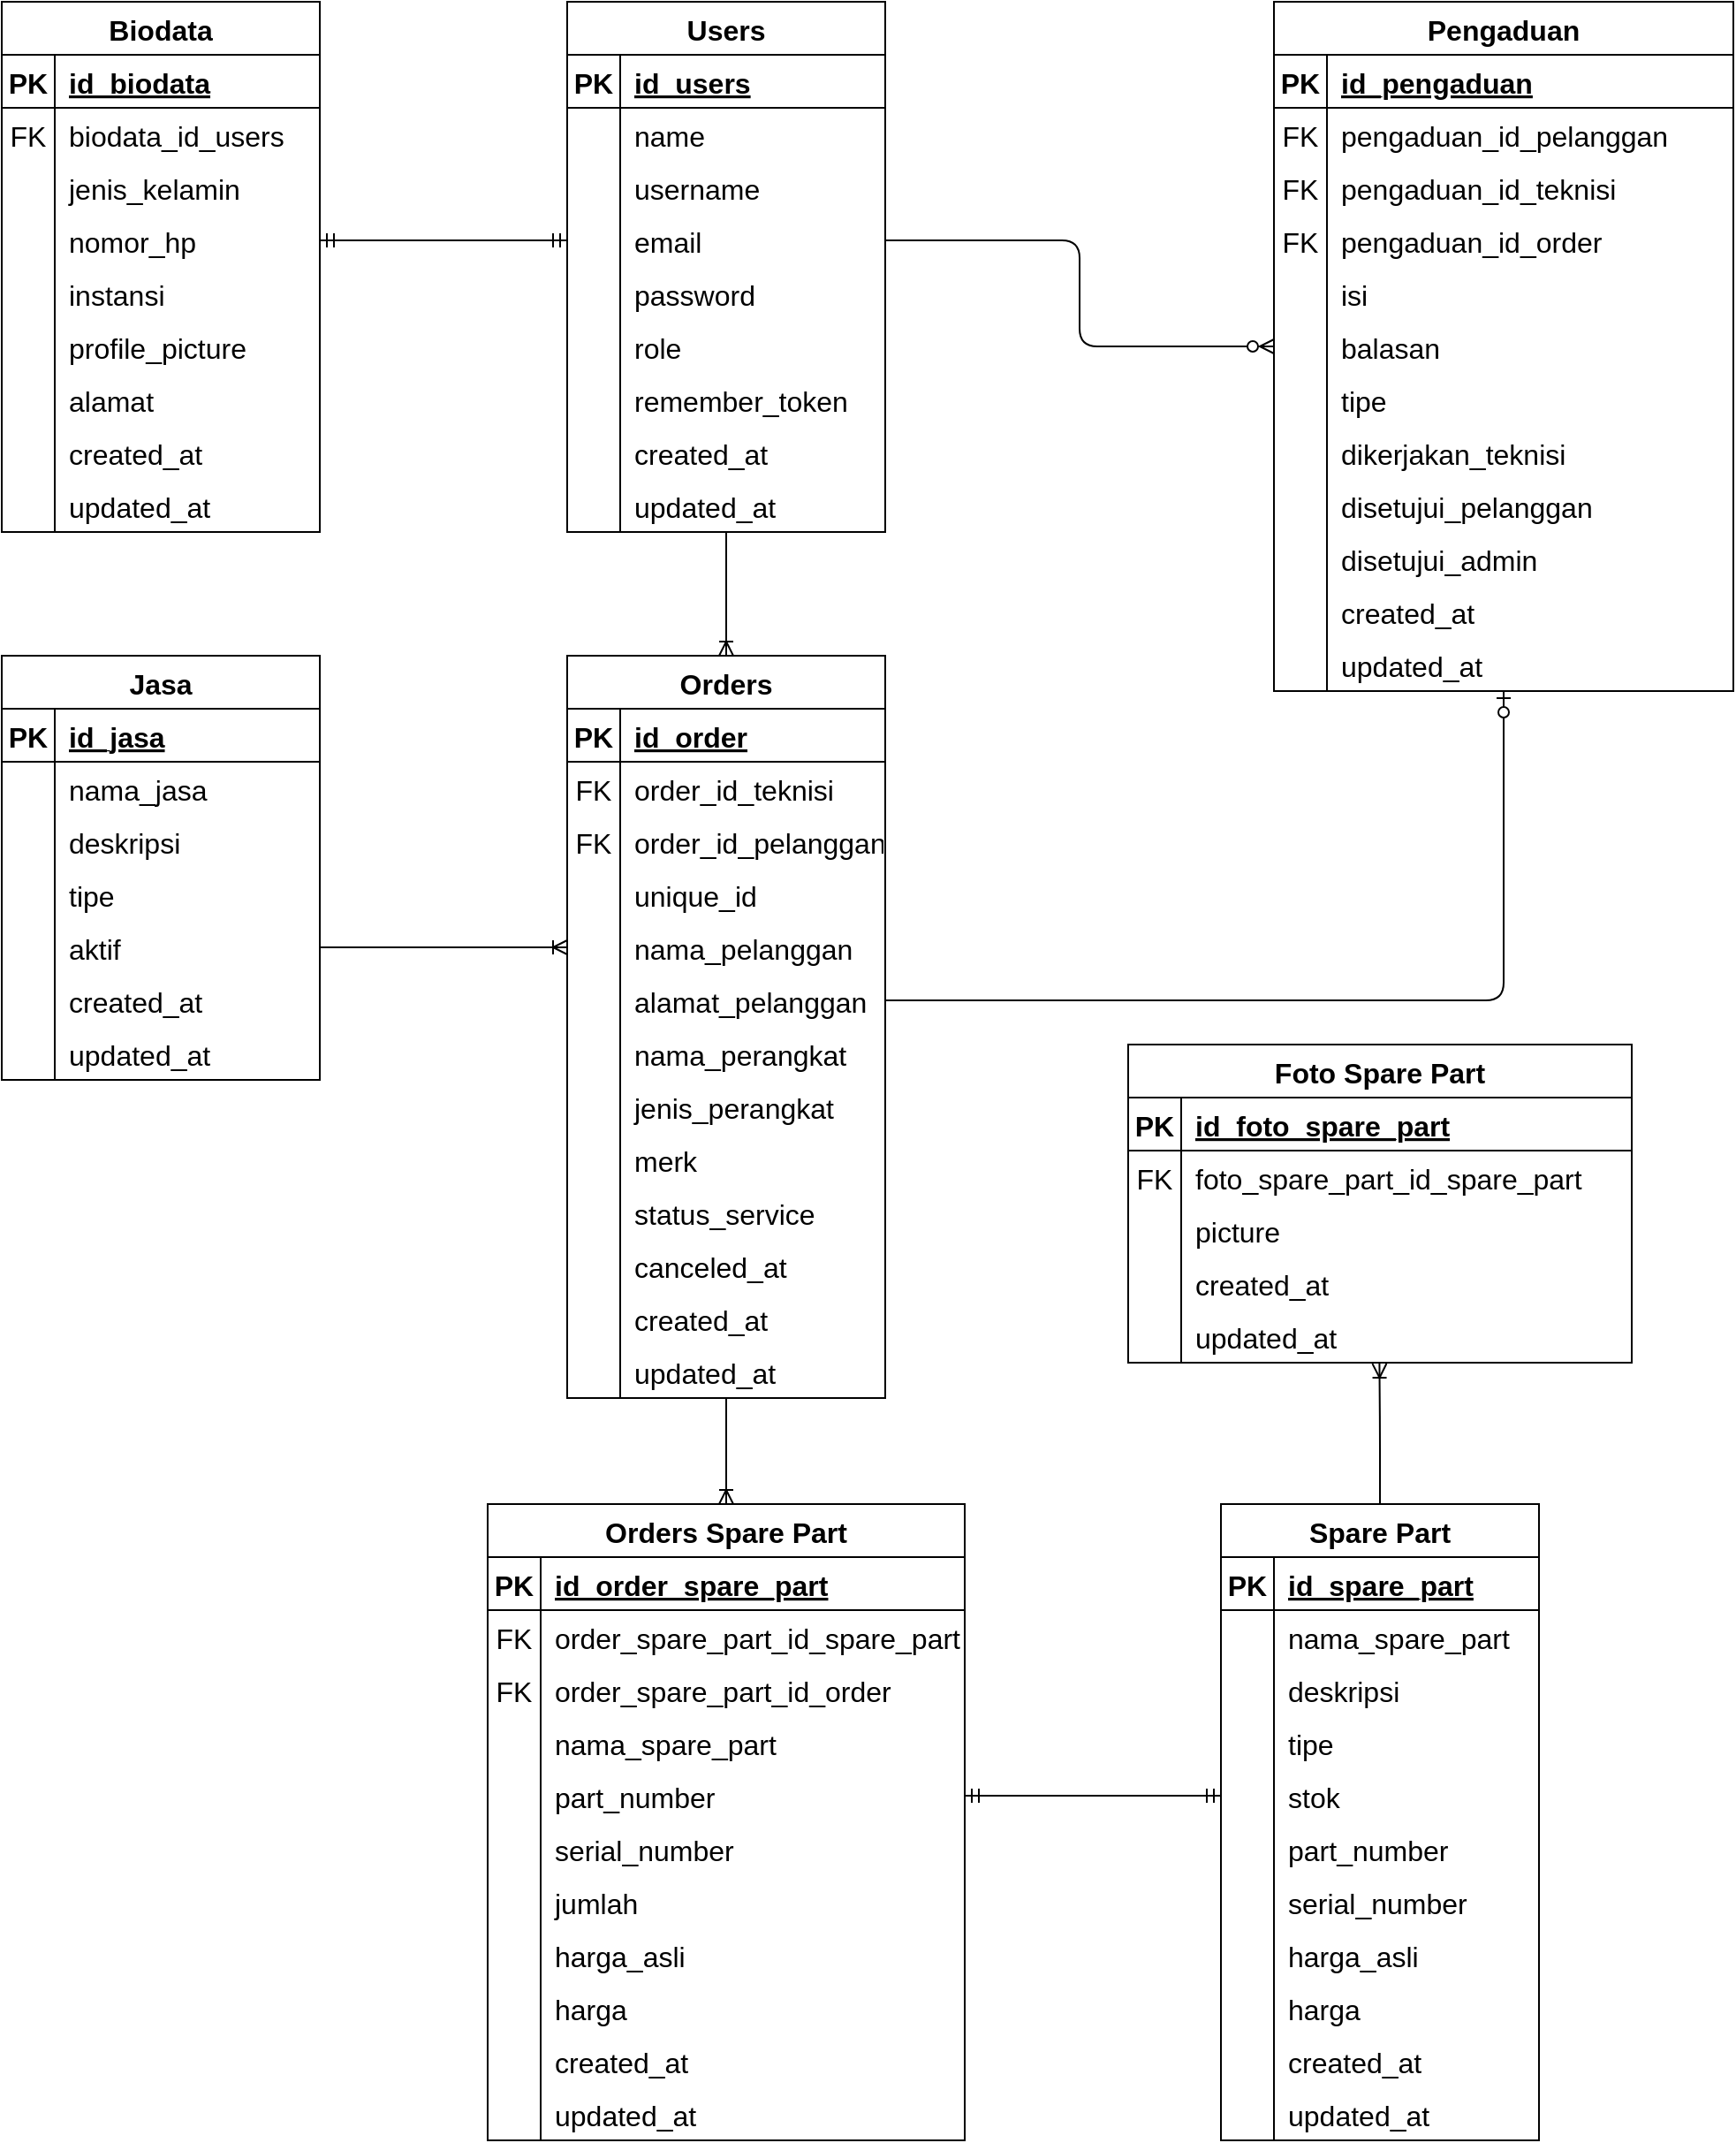 <mxfile version="14.8.1" type="device"><diagram id="G_ScvQzFRhUuj-2AdJWd" name="Page-1"><mxGraphModel dx="1038" dy="579" grid="1" gridSize="10" guides="1" tooltips="1" connect="1" arrows="1" fold="1" page="1" pageScale="1" pageWidth="1100" pageHeight="850" math="0" shadow="0"><root><mxCell id="0"/><mxCell id="1" parent="0"/><mxCell id="-BinY3h1yxz4BoY5C3WM-1" value="Users" style="shape=table;startSize=30;container=1;collapsible=1;childLayout=tableLayout;fixedRows=1;rowLines=0;fontStyle=1;align=center;resizeLast=1;fontSize=16;" parent="1" vertex="1"><mxGeometry x="380" y="30" width="180" height="300" as="geometry"><mxRectangle x="180" y="80" width="70" height="30" as="alternateBounds"/></mxGeometry></mxCell><mxCell id="-BinY3h1yxz4BoY5C3WM-2" value="" style="shape=partialRectangle;collapsible=0;dropTarget=0;pointerEvents=0;fillColor=none;top=0;left=0;bottom=1;right=0;points=[[0,0.5],[1,0.5]];portConstraint=eastwest;fontSize=16;" parent="-BinY3h1yxz4BoY5C3WM-1" vertex="1"><mxGeometry y="30" width="180" height="30" as="geometry"/></mxCell><mxCell id="-BinY3h1yxz4BoY5C3WM-3" value="PK" style="shape=partialRectangle;connectable=0;fillColor=none;top=0;left=0;bottom=0;right=0;fontStyle=1;overflow=hidden;fontSize=16;" parent="-BinY3h1yxz4BoY5C3WM-2" vertex="1"><mxGeometry width="30" height="30" as="geometry"/></mxCell><mxCell id="-BinY3h1yxz4BoY5C3WM-4" value="id_users" style="shape=partialRectangle;connectable=0;fillColor=none;top=0;left=0;bottom=0;right=0;align=left;spacingLeft=6;fontStyle=5;overflow=hidden;fontSize=16;" parent="-BinY3h1yxz4BoY5C3WM-2" vertex="1"><mxGeometry x="30" width="150" height="30" as="geometry"/></mxCell><mxCell id="-BinY3h1yxz4BoY5C3WM-5" value="" style="shape=partialRectangle;collapsible=0;dropTarget=0;pointerEvents=0;fillColor=none;top=0;left=0;bottom=0;right=0;points=[[0,0.5],[1,0.5]];portConstraint=eastwest;fontSize=16;" parent="-BinY3h1yxz4BoY5C3WM-1" vertex="1"><mxGeometry y="60" width="180" height="30" as="geometry"/></mxCell><mxCell id="-BinY3h1yxz4BoY5C3WM-6" value="" style="shape=partialRectangle;connectable=0;top=0;left=0;bottom=0;right=0;editable=1;overflow=hidden;sketch=0;gradientColor=#ffffff;fillColor=none;fontSize=16;" parent="-BinY3h1yxz4BoY5C3WM-5" vertex="1"><mxGeometry width="30" height="30" as="geometry"/></mxCell><mxCell id="-BinY3h1yxz4BoY5C3WM-7" value="name" style="shape=partialRectangle;connectable=0;top=0;left=0;bottom=0;right=0;align=left;spacingLeft=6;overflow=hidden;sketch=0;gradientColor=#ffffff;fillColor=none;fontSize=16;" parent="-BinY3h1yxz4BoY5C3WM-5" vertex="1"><mxGeometry x="30" width="150" height="30" as="geometry"/></mxCell><mxCell id="-BinY3h1yxz4BoY5C3WM-8" value="" style="shape=partialRectangle;collapsible=0;dropTarget=0;pointerEvents=0;fillColor=none;top=0;left=0;bottom=0;right=0;points=[[0,0.5],[1,0.5]];portConstraint=eastwest;fontSize=16;" parent="-BinY3h1yxz4BoY5C3WM-1" vertex="1"><mxGeometry y="90" width="180" height="30" as="geometry"/></mxCell><mxCell id="-BinY3h1yxz4BoY5C3WM-9" value="" style="shape=partialRectangle;connectable=0;fillColor=none;top=0;left=0;bottom=0;right=0;editable=1;overflow=hidden;fontSize=16;" parent="-BinY3h1yxz4BoY5C3WM-8" vertex="1"><mxGeometry width="30" height="30" as="geometry"/></mxCell><mxCell id="-BinY3h1yxz4BoY5C3WM-10" value="username" style="shape=partialRectangle;connectable=0;fillColor=none;top=0;left=0;bottom=0;right=0;align=left;spacingLeft=6;overflow=hidden;fontSize=16;" parent="-BinY3h1yxz4BoY5C3WM-8" vertex="1"><mxGeometry x="30" width="150" height="30" as="geometry"/></mxCell><mxCell id="-BinY3h1yxz4BoY5C3WM-11" value="" style="shape=partialRectangle;collapsible=0;dropTarget=0;pointerEvents=0;fillColor=none;top=0;left=0;bottom=0;right=0;points=[[0,0.5],[1,0.5]];portConstraint=eastwest;fontSize=16;" parent="-BinY3h1yxz4BoY5C3WM-1" vertex="1"><mxGeometry y="120" width="180" height="30" as="geometry"/></mxCell><mxCell id="-BinY3h1yxz4BoY5C3WM-12" value="" style="shape=partialRectangle;connectable=0;fillColor=none;top=0;left=0;bottom=0;right=0;editable=1;overflow=hidden;fontSize=16;" parent="-BinY3h1yxz4BoY5C3WM-11" vertex="1"><mxGeometry width="30" height="30" as="geometry"/></mxCell><mxCell id="-BinY3h1yxz4BoY5C3WM-13" value="email" style="shape=partialRectangle;connectable=0;fillColor=none;top=0;left=0;bottom=0;right=0;align=left;spacingLeft=6;overflow=hidden;fontSize=16;" parent="-BinY3h1yxz4BoY5C3WM-11" vertex="1"><mxGeometry x="30" width="150" height="30" as="geometry"/></mxCell><mxCell id="-BinY3h1yxz4BoY5C3WM-15" value="" style="shape=partialRectangle;collapsible=0;dropTarget=0;pointerEvents=0;fillColor=none;top=0;left=0;bottom=0;right=0;points=[[0,0.5],[1,0.5]];portConstraint=eastwest;fontSize=16;" parent="-BinY3h1yxz4BoY5C3WM-1" vertex="1"><mxGeometry y="150" width="180" height="30" as="geometry"/></mxCell><mxCell id="-BinY3h1yxz4BoY5C3WM-16" value="" style="shape=partialRectangle;connectable=0;fillColor=none;top=0;left=0;bottom=0;right=0;editable=1;overflow=hidden;fontSize=16;" parent="-BinY3h1yxz4BoY5C3WM-15" vertex="1"><mxGeometry width="30" height="30" as="geometry"/></mxCell><mxCell id="-BinY3h1yxz4BoY5C3WM-17" value="password" style="shape=partialRectangle;connectable=0;fillColor=none;top=0;left=0;bottom=0;right=0;align=left;spacingLeft=6;overflow=hidden;fontSize=16;" parent="-BinY3h1yxz4BoY5C3WM-15" vertex="1"><mxGeometry x="30" width="150" height="30" as="geometry"/></mxCell><mxCell id="-BinY3h1yxz4BoY5C3WM-23" value="" style="shape=partialRectangle;collapsible=0;dropTarget=0;pointerEvents=0;fillColor=none;top=0;left=0;bottom=0;right=0;points=[[0,0.5],[1,0.5]];portConstraint=eastwest;fontSize=16;" parent="-BinY3h1yxz4BoY5C3WM-1" vertex="1"><mxGeometry y="180" width="180" height="30" as="geometry"/></mxCell><mxCell id="-BinY3h1yxz4BoY5C3WM-24" value="" style="shape=partialRectangle;connectable=0;fillColor=none;top=0;left=0;bottom=0;right=0;editable=1;overflow=hidden;fontSize=16;" parent="-BinY3h1yxz4BoY5C3WM-23" vertex="1"><mxGeometry width="30" height="30" as="geometry"/></mxCell><mxCell id="-BinY3h1yxz4BoY5C3WM-25" value="role" style="shape=partialRectangle;connectable=0;fillColor=none;top=0;left=0;bottom=0;right=0;align=left;spacingLeft=6;overflow=hidden;fontSize=16;" parent="-BinY3h1yxz4BoY5C3WM-23" vertex="1"><mxGeometry x="30" width="150" height="30" as="geometry"/></mxCell><mxCell id="-BinY3h1yxz4BoY5C3WM-19" value="" style="shape=partialRectangle;collapsible=0;dropTarget=0;pointerEvents=0;fillColor=none;top=0;left=0;bottom=0;right=0;points=[[0,0.5],[1,0.5]];portConstraint=eastwest;fontSize=16;" parent="-BinY3h1yxz4BoY5C3WM-1" vertex="1"><mxGeometry y="210" width="180" height="30" as="geometry"/></mxCell><mxCell id="-BinY3h1yxz4BoY5C3WM-20" value="" style="shape=partialRectangle;connectable=0;fillColor=none;top=0;left=0;bottom=0;right=0;editable=1;overflow=hidden;fontSize=16;" parent="-BinY3h1yxz4BoY5C3WM-19" vertex="1"><mxGeometry width="30" height="30" as="geometry"/></mxCell><mxCell id="-BinY3h1yxz4BoY5C3WM-21" value="remember_token" style="shape=partialRectangle;connectable=0;fillColor=none;top=0;left=0;bottom=0;right=0;align=left;spacingLeft=6;overflow=hidden;fontSize=16;" parent="-BinY3h1yxz4BoY5C3WM-19" vertex="1"><mxGeometry x="30" width="150" height="30" as="geometry"/></mxCell><mxCell id="-BinY3h1yxz4BoY5C3WM-27" value="" style="shape=partialRectangle;collapsible=0;dropTarget=0;pointerEvents=0;fillColor=none;top=0;left=0;bottom=0;right=0;points=[[0,0.5],[1,0.5]];portConstraint=eastwest;fontSize=16;" parent="-BinY3h1yxz4BoY5C3WM-1" vertex="1"><mxGeometry y="240" width="180" height="30" as="geometry"/></mxCell><mxCell id="-BinY3h1yxz4BoY5C3WM-28" value="" style="shape=partialRectangle;connectable=0;fillColor=none;top=0;left=0;bottom=0;right=0;editable=1;overflow=hidden;fontSize=16;" parent="-BinY3h1yxz4BoY5C3WM-27" vertex="1"><mxGeometry width="30" height="30" as="geometry"/></mxCell><mxCell id="-BinY3h1yxz4BoY5C3WM-29" value="created_at" style="shape=partialRectangle;connectable=0;fillColor=none;top=0;left=0;bottom=0;right=0;align=left;spacingLeft=6;overflow=hidden;fontSize=16;" parent="-BinY3h1yxz4BoY5C3WM-27" vertex="1"><mxGeometry x="30" width="150" height="30" as="geometry"/></mxCell><mxCell id="-BinY3h1yxz4BoY5C3WM-31" value="" style="shape=partialRectangle;collapsible=0;dropTarget=0;pointerEvents=0;fillColor=none;top=0;left=0;bottom=0;right=0;points=[[0,0.5],[1,0.5]];portConstraint=eastwest;fontSize=16;" parent="-BinY3h1yxz4BoY5C3WM-1" vertex="1"><mxGeometry y="270" width="180" height="30" as="geometry"/></mxCell><mxCell id="-BinY3h1yxz4BoY5C3WM-32" value="" style="shape=partialRectangle;connectable=0;fillColor=none;top=0;left=0;bottom=0;right=0;editable=1;overflow=hidden;fontSize=16;" parent="-BinY3h1yxz4BoY5C3WM-31" vertex="1"><mxGeometry width="30" height="30" as="geometry"/></mxCell><mxCell id="-BinY3h1yxz4BoY5C3WM-33" value="updated_at" style="shape=partialRectangle;connectable=0;fillColor=none;top=0;left=0;bottom=0;right=0;align=left;spacingLeft=6;overflow=hidden;fontSize=16;" parent="-BinY3h1yxz4BoY5C3WM-31" vertex="1"><mxGeometry x="30" width="150" height="30" as="geometry"/></mxCell><mxCell id="-BinY3h1yxz4BoY5C3WM-34" value="Biodata" style="shape=table;startSize=30;container=1;collapsible=1;childLayout=tableLayout;fixedRows=1;rowLines=0;fontStyle=1;align=center;resizeLast=1;sketch=0;strokeColor=#000000;fillColor=#ffffff;gradientColor=none;fontSize=16;" parent="1" vertex="1"><mxGeometry x="60" y="30" width="180" height="300" as="geometry"/></mxCell><mxCell id="-BinY3h1yxz4BoY5C3WM-35" value="" style="shape=partialRectangle;collapsible=0;dropTarget=0;pointerEvents=0;fillColor=none;top=0;left=0;bottom=1;right=0;points=[[0,0.5],[1,0.5]];portConstraint=eastwest;fontSize=16;" parent="-BinY3h1yxz4BoY5C3WM-34" vertex="1"><mxGeometry y="30" width="180" height="30" as="geometry"/></mxCell><mxCell id="-BinY3h1yxz4BoY5C3WM-36" value="PK" style="shape=partialRectangle;connectable=0;fillColor=none;top=0;left=0;bottom=0;right=0;fontStyle=1;overflow=hidden;fontSize=16;" parent="-BinY3h1yxz4BoY5C3WM-35" vertex="1"><mxGeometry width="30" height="30" as="geometry"/></mxCell><mxCell id="-BinY3h1yxz4BoY5C3WM-37" value="id_biodata" style="shape=partialRectangle;connectable=0;fillColor=none;top=0;left=0;bottom=0;right=0;align=left;spacingLeft=6;fontStyle=5;overflow=hidden;fontSize=16;" parent="-BinY3h1yxz4BoY5C3WM-35" vertex="1"><mxGeometry x="30" width="150" height="30" as="geometry"/></mxCell><mxCell id="-BinY3h1yxz4BoY5C3WM-38" value="" style="shape=partialRectangle;collapsible=0;dropTarget=0;pointerEvents=0;fillColor=none;top=0;left=0;bottom=0;right=0;points=[[0,0.5],[1,0.5]];portConstraint=eastwest;fontSize=16;" parent="-BinY3h1yxz4BoY5C3WM-34" vertex="1"><mxGeometry y="60" width="180" height="30" as="geometry"/></mxCell><mxCell id="-BinY3h1yxz4BoY5C3WM-39" value="FK" style="shape=partialRectangle;connectable=0;fillColor=none;top=0;left=0;bottom=0;right=0;editable=1;overflow=hidden;fontSize=16;" parent="-BinY3h1yxz4BoY5C3WM-38" vertex="1"><mxGeometry width="30" height="30" as="geometry"/></mxCell><mxCell id="-BinY3h1yxz4BoY5C3WM-40" value="biodata_id_users" style="shape=partialRectangle;connectable=0;fillColor=none;top=0;left=0;bottom=0;right=0;align=left;spacingLeft=6;overflow=hidden;fontSize=16;" parent="-BinY3h1yxz4BoY5C3WM-38" vertex="1"><mxGeometry x="30" width="150" height="30" as="geometry"/></mxCell><mxCell id="-BinY3h1yxz4BoY5C3WM-41" value="" style="shape=partialRectangle;collapsible=0;dropTarget=0;pointerEvents=0;fillColor=none;top=0;left=0;bottom=0;right=0;points=[[0,0.5],[1,0.5]];portConstraint=eastwest;fontSize=16;" parent="-BinY3h1yxz4BoY5C3WM-34" vertex="1"><mxGeometry y="90" width="180" height="30" as="geometry"/></mxCell><mxCell id="-BinY3h1yxz4BoY5C3WM-42" value="" style="shape=partialRectangle;connectable=0;fillColor=none;top=0;left=0;bottom=0;right=0;editable=1;overflow=hidden;fontSize=16;" parent="-BinY3h1yxz4BoY5C3WM-41" vertex="1"><mxGeometry width="30" height="30" as="geometry"/></mxCell><mxCell id="-BinY3h1yxz4BoY5C3WM-43" value="jenis_kelamin" style="shape=partialRectangle;connectable=0;fillColor=none;top=0;left=0;bottom=0;right=0;align=left;spacingLeft=6;overflow=hidden;fontSize=16;" parent="-BinY3h1yxz4BoY5C3WM-41" vertex="1"><mxGeometry x="30" width="150" height="30" as="geometry"/></mxCell><mxCell id="-BinY3h1yxz4BoY5C3WM-44" value="" style="shape=partialRectangle;collapsible=0;dropTarget=0;pointerEvents=0;fillColor=none;top=0;left=0;bottom=0;right=0;points=[[0,0.5],[1,0.5]];portConstraint=eastwest;fontSize=16;" parent="-BinY3h1yxz4BoY5C3WM-34" vertex="1"><mxGeometry y="120" width="180" height="30" as="geometry"/></mxCell><mxCell id="-BinY3h1yxz4BoY5C3WM-45" value="" style="shape=partialRectangle;connectable=0;fillColor=none;top=0;left=0;bottom=0;right=0;editable=1;overflow=hidden;fontSize=16;" parent="-BinY3h1yxz4BoY5C3WM-44" vertex="1"><mxGeometry width="30" height="30" as="geometry"/></mxCell><mxCell id="-BinY3h1yxz4BoY5C3WM-46" value="nomor_hp" style="shape=partialRectangle;connectable=0;fillColor=none;top=0;left=0;bottom=0;right=0;align=left;spacingLeft=6;overflow=hidden;fontSize=16;" parent="-BinY3h1yxz4BoY5C3WM-44" vertex="1"><mxGeometry x="30" width="150" height="30" as="geometry"/></mxCell><mxCell id="AFYx2C9Tl0QHfZudT7ox-2" value="" style="shape=partialRectangle;collapsible=0;dropTarget=0;pointerEvents=0;fillColor=none;top=0;left=0;bottom=0;right=0;points=[[0,0.5],[1,0.5]];portConstraint=eastwest;" parent="-BinY3h1yxz4BoY5C3WM-34" vertex="1"><mxGeometry y="150" width="180" height="30" as="geometry"/></mxCell><mxCell id="AFYx2C9Tl0QHfZudT7ox-3" value="" style="shape=partialRectangle;connectable=0;fillColor=none;top=0;left=0;bottom=0;right=0;editable=1;overflow=hidden;" parent="AFYx2C9Tl0QHfZudT7ox-2" vertex="1"><mxGeometry width="30" height="30" as="geometry"/></mxCell><mxCell id="AFYx2C9Tl0QHfZudT7ox-4" value="instansi" style="shape=partialRectangle;connectable=0;fillColor=none;top=0;left=0;bottom=0;right=0;align=left;spacingLeft=6;overflow=hidden;fontSize=16;" parent="AFYx2C9Tl0QHfZudT7ox-2" vertex="1"><mxGeometry x="30" width="150" height="30" as="geometry"/></mxCell><mxCell id="-BinY3h1yxz4BoY5C3WM-48" value="" style="shape=partialRectangle;collapsible=0;dropTarget=0;pointerEvents=0;fillColor=none;top=0;left=0;bottom=0;right=0;points=[[0,0.5],[1,0.5]];portConstraint=eastwest;fontSize=16;" parent="-BinY3h1yxz4BoY5C3WM-34" vertex="1"><mxGeometry y="180" width="180" height="30" as="geometry"/></mxCell><mxCell id="-BinY3h1yxz4BoY5C3WM-49" value="" style="shape=partialRectangle;connectable=0;fillColor=none;top=0;left=0;bottom=0;right=0;editable=1;overflow=hidden;fontSize=16;" parent="-BinY3h1yxz4BoY5C3WM-48" vertex="1"><mxGeometry width="30" height="30" as="geometry"/></mxCell><mxCell id="-BinY3h1yxz4BoY5C3WM-50" value="profile_picture" style="shape=partialRectangle;connectable=0;fillColor=none;top=0;left=0;bottom=0;right=0;align=left;spacingLeft=6;overflow=hidden;fontSize=16;" parent="-BinY3h1yxz4BoY5C3WM-48" vertex="1"><mxGeometry x="30" width="150" height="30" as="geometry"/></mxCell><mxCell id="-BinY3h1yxz4BoY5C3WM-52" value="" style="shape=partialRectangle;collapsible=0;dropTarget=0;pointerEvents=0;fillColor=none;top=0;left=0;bottom=0;right=0;points=[[0,0.5],[1,0.5]];portConstraint=eastwest;fontSize=16;" parent="-BinY3h1yxz4BoY5C3WM-34" vertex="1"><mxGeometry y="210" width="180" height="30" as="geometry"/></mxCell><mxCell id="-BinY3h1yxz4BoY5C3WM-53" value="" style="shape=partialRectangle;connectable=0;fillColor=none;top=0;left=0;bottom=0;right=0;editable=1;overflow=hidden;fontSize=16;" parent="-BinY3h1yxz4BoY5C3WM-52" vertex="1"><mxGeometry width="30" height="30" as="geometry"/></mxCell><mxCell id="-BinY3h1yxz4BoY5C3WM-54" value="alamat" style="shape=partialRectangle;connectable=0;fillColor=none;top=0;left=0;bottom=0;right=0;align=left;spacingLeft=6;overflow=hidden;fontSize=16;" parent="-BinY3h1yxz4BoY5C3WM-52" vertex="1"><mxGeometry x="30" width="150" height="30" as="geometry"/></mxCell><mxCell id="-BinY3h1yxz4BoY5C3WM-56" value="" style="shape=partialRectangle;collapsible=0;dropTarget=0;pointerEvents=0;fillColor=none;top=0;left=0;bottom=0;right=0;points=[[0,0.5],[1,0.5]];portConstraint=eastwest;fontSize=16;" parent="-BinY3h1yxz4BoY5C3WM-34" vertex="1"><mxGeometry y="240" width="180" height="30" as="geometry"/></mxCell><mxCell id="-BinY3h1yxz4BoY5C3WM-57" value="" style="shape=partialRectangle;connectable=0;fillColor=none;top=0;left=0;bottom=0;right=0;editable=1;overflow=hidden;fontSize=16;" parent="-BinY3h1yxz4BoY5C3WM-56" vertex="1"><mxGeometry width="30" height="30" as="geometry"/></mxCell><mxCell id="-BinY3h1yxz4BoY5C3WM-58" value="created_at" style="shape=partialRectangle;connectable=0;fillColor=none;top=0;left=0;bottom=0;right=0;align=left;spacingLeft=6;overflow=hidden;fontSize=16;" parent="-BinY3h1yxz4BoY5C3WM-56" vertex="1"><mxGeometry x="30" width="150" height="30" as="geometry"/></mxCell><mxCell id="-BinY3h1yxz4BoY5C3WM-60" value="" style="shape=partialRectangle;collapsible=0;dropTarget=0;pointerEvents=0;fillColor=none;top=0;left=0;bottom=0;right=0;points=[[0,0.5],[1,0.5]];portConstraint=eastwest;fontSize=16;" parent="-BinY3h1yxz4BoY5C3WM-34" vertex="1"><mxGeometry y="270" width="180" height="30" as="geometry"/></mxCell><mxCell id="-BinY3h1yxz4BoY5C3WM-61" value="" style="shape=partialRectangle;connectable=0;fillColor=none;top=0;left=0;bottom=0;right=0;editable=1;overflow=hidden;fontSize=16;" parent="-BinY3h1yxz4BoY5C3WM-60" vertex="1"><mxGeometry width="30" height="30" as="geometry"/></mxCell><mxCell id="-BinY3h1yxz4BoY5C3WM-62" value="updated_at" style="shape=partialRectangle;connectable=0;fillColor=none;top=0;left=0;bottom=0;right=0;align=left;spacingLeft=6;overflow=hidden;fontSize=16;" parent="-BinY3h1yxz4BoY5C3WM-60" vertex="1"><mxGeometry x="30" width="150" height="30" as="geometry"/></mxCell><mxCell id="-BinY3h1yxz4BoY5C3WM-63" value="" style="edgeStyle=entityRelationEdgeStyle;fontSize=16;html=1;endArrow=ERmandOne;startArrow=ERmandOne;exitX=1;exitY=0.5;exitDx=0;exitDy=0;entryX=0;entryY=0.5;entryDx=0;entryDy=0;" parent="1" source="-BinY3h1yxz4BoY5C3WM-44" target="-BinY3h1yxz4BoY5C3WM-11" edge="1"><mxGeometry width="100" height="100" relative="1" as="geometry"><mxPoint x="400" y="240" as="sourcePoint"/><mxPoint x="500" y="140" as="targetPoint"/></mxGeometry></mxCell><mxCell id="-BinY3h1yxz4BoY5C3WM-64" value="Pengaduan" style="shape=table;startSize=30;container=1;collapsible=1;childLayout=tableLayout;fixedRows=1;rowLines=0;fontStyle=1;align=center;resizeLast=1;sketch=0;strokeColor=#000000;fillColor=#ffffff;gradientColor=none;fontSize=16;" parent="1" vertex="1"><mxGeometry x="780" y="30" width="260" height="390" as="geometry"/></mxCell><mxCell id="-BinY3h1yxz4BoY5C3WM-65" value="" style="shape=partialRectangle;collapsible=0;dropTarget=0;pointerEvents=0;fillColor=none;top=0;left=0;bottom=1;right=0;points=[[0,0.5],[1,0.5]];portConstraint=eastwest;fontSize=16;" parent="-BinY3h1yxz4BoY5C3WM-64" vertex="1"><mxGeometry y="30" width="260" height="30" as="geometry"/></mxCell><mxCell id="-BinY3h1yxz4BoY5C3WM-66" value="PK" style="shape=partialRectangle;connectable=0;fillColor=none;top=0;left=0;bottom=0;right=0;fontStyle=1;overflow=hidden;fontSize=16;" parent="-BinY3h1yxz4BoY5C3WM-65" vertex="1"><mxGeometry width="30" height="30" as="geometry"/></mxCell><mxCell id="-BinY3h1yxz4BoY5C3WM-67" value="id_pengaduan" style="shape=partialRectangle;connectable=0;fillColor=none;top=0;left=0;bottom=0;right=0;align=left;spacingLeft=6;fontStyle=5;overflow=hidden;fontSize=16;" parent="-BinY3h1yxz4BoY5C3WM-65" vertex="1"><mxGeometry x="30" width="230" height="30" as="geometry"/></mxCell><mxCell id="-BinY3h1yxz4BoY5C3WM-68" value="" style="shape=partialRectangle;collapsible=0;dropTarget=0;pointerEvents=0;fillColor=none;top=0;left=0;bottom=0;right=0;points=[[0,0.5],[1,0.5]];portConstraint=eastwest;fontSize=16;" parent="-BinY3h1yxz4BoY5C3WM-64" vertex="1"><mxGeometry y="60" width="260" height="30" as="geometry"/></mxCell><mxCell id="-BinY3h1yxz4BoY5C3WM-69" value="FK" style="shape=partialRectangle;connectable=0;fillColor=none;top=0;left=0;bottom=0;right=0;editable=1;overflow=hidden;fontSize=16;" parent="-BinY3h1yxz4BoY5C3WM-68" vertex="1"><mxGeometry width="30" height="30" as="geometry"/></mxCell><mxCell id="-BinY3h1yxz4BoY5C3WM-70" value="pengaduan_id_pelanggan" style="shape=partialRectangle;connectable=0;fillColor=none;top=0;left=0;bottom=0;right=0;align=left;spacingLeft=6;overflow=hidden;fontSize=16;" parent="-BinY3h1yxz4BoY5C3WM-68" vertex="1"><mxGeometry x="30" width="230" height="30" as="geometry"/></mxCell><mxCell id="-BinY3h1yxz4BoY5C3WM-71" value="" style="shape=partialRectangle;collapsible=0;dropTarget=0;pointerEvents=0;fillColor=none;top=0;left=0;bottom=0;right=0;points=[[0,0.5],[1,0.5]];portConstraint=eastwest;fontSize=16;" parent="-BinY3h1yxz4BoY5C3WM-64" vertex="1"><mxGeometry y="90" width="260" height="30" as="geometry"/></mxCell><mxCell id="-BinY3h1yxz4BoY5C3WM-72" value="FK" style="shape=partialRectangle;connectable=0;fillColor=none;top=0;left=0;bottom=0;right=0;editable=1;overflow=hidden;fontSize=16;" parent="-BinY3h1yxz4BoY5C3WM-71" vertex="1"><mxGeometry width="30" height="30" as="geometry"/></mxCell><mxCell id="-BinY3h1yxz4BoY5C3WM-73" value="pengaduan_id_teknisi" style="shape=partialRectangle;connectable=0;fillColor=none;top=0;left=0;bottom=0;right=0;align=left;spacingLeft=6;overflow=hidden;fontSize=16;" parent="-BinY3h1yxz4BoY5C3WM-71" vertex="1"><mxGeometry x="30" width="230" height="30" as="geometry"/></mxCell><mxCell id="-BinY3h1yxz4BoY5C3WM-74" value="" style="shape=partialRectangle;collapsible=0;dropTarget=0;pointerEvents=0;fillColor=none;top=0;left=0;bottom=0;right=0;points=[[0,0.5],[1,0.5]];portConstraint=eastwest;fontSize=16;" parent="-BinY3h1yxz4BoY5C3WM-64" vertex="1"><mxGeometry y="120" width="260" height="30" as="geometry"/></mxCell><mxCell id="-BinY3h1yxz4BoY5C3WM-75" value="FK" style="shape=partialRectangle;connectable=0;fillColor=none;top=0;left=0;bottom=0;right=0;editable=1;overflow=hidden;fontSize=16;" parent="-BinY3h1yxz4BoY5C3WM-74" vertex="1"><mxGeometry width="30" height="30" as="geometry"/></mxCell><mxCell id="-BinY3h1yxz4BoY5C3WM-76" value="pengaduan_id_order" style="shape=partialRectangle;connectable=0;fillColor=none;top=0;left=0;bottom=0;right=0;align=left;spacingLeft=6;overflow=hidden;fontSize=16;" parent="-BinY3h1yxz4BoY5C3WM-74" vertex="1"><mxGeometry x="30" width="230" height="30" as="geometry"/></mxCell><mxCell id="-BinY3h1yxz4BoY5C3WM-78" value="" style="shape=partialRectangle;collapsible=0;dropTarget=0;pointerEvents=0;fillColor=none;top=0;left=0;bottom=0;right=0;points=[[0,0.5],[1,0.5]];portConstraint=eastwest;fontSize=16;" parent="-BinY3h1yxz4BoY5C3WM-64" vertex="1"><mxGeometry y="150" width="260" height="30" as="geometry"/></mxCell><mxCell id="-BinY3h1yxz4BoY5C3WM-79" value="" style="shape=partialRectangle;connectable=0;fillColor=none;top=0;left=0;bottom=0;right=0;editable=1;overflow=hidden;fontSize=16;" parent="-BinY3h1yxz4BoY5C3WM-78" vertex="1"><mxGeometry width="30" height="30" as="geometry"/></mxCell><mxCell id="-BinY3h1yxz4BoY5C3WM-80" value="isi" style="shape=partialRectangle;connectable=0;fillColor=none;top=0;left=0;bottom=0;right=0;align=left;spacingLeft=6;overflow=hidden;fontSize=16;" parent="-BinY3h1yxz4BoY5C3WM-78" vertex="1"><mxGeometry x="30" width="230" height="30" as="geometry"/></mxCell><mxCell id="-BinY3h1yxz4BoY5C3WM-82" value="" style="shape=partialRectangle;collapsible=0;dropTarget=0;pointerEvents=0;fillColor=none;top=0;left=0;bottom=0;right=0;points=[[0,0.5],[1,0.5]];portConstraint=eastwest;fontSize=16;" parent="-BinY3h1yxz4BoY5C3WM-64" vertex="1"><mxGeometry y="180" width="260" height="30" as="geometry"/></mxCell><mxCell id="-BinY3h1yxz4BoY5C3WM-83" value="" style="shape=partialRectangle;connectable=0;fillColor=none;top=0;left=0;bottom=0;right=0;editable=1;overflow=hidden;fontSize=16;" parent="-BinY3h1yxz4BoY5C3WM-82" vertex="1"><mxGeometry width="30" height="30" as="geometry"/></mxCell><mxCell id="-BinY3h1yxz4BoY5C3WM-84" value="balasan" style="shape=partialRectangle;connectable=0;fillColor=none;top=0;left=0;bottom=0;right=0;align=left;spacingLeft=6;overflow=hidden;fontSize=16;" parent="-BinY3h1yxz4BoY5C3WM-82" vertex="1"><mxGeometry x="30" width="230" height="30" as="geometry"/></mxCell><mxCell id="-BinY3h1yxz4BoY5C3WM-86" value="" style="shape=partialRectangle;collapsible=0;dropTarget=0;pointerEvents=0;fillColor=none;top=0;left=0;bottom=0;right=0;points=[[0,0.5],[1,0.5]];portConstraint=eastwest;fontSize=16;" parent="-BinY3h1yxz4BoY5C3WM-64" vertex="1"><mxGeometry y="210" width="260" height="30" as="geometry"/></mxCell><mxCell id="-BinY3h1yxz4BoY5C3WM-87" value="" style="shape=partialRectangle;connectable=0;fillColor=none;top=0;left=0;bottom=0;right=0;editable=1;overflow=hidden;fontSize=16;" parent="-BinY3h1yxz4BoY5C3WM-86" vertex="1"><mxGeometry width="30" height="30" as="geometry"/></mxCell><mxCell id="-BinY3h1yxz4BoY5C3WM-88" value="tipe" style="shape=partialRectangle;connectable=0;fillColor=none;top=0;left=0;bottom=0;right=0;align=left;spacingLeft=6;overflow=hidden;fontSize=16;" parent="-BinY3h1yxz4BoY5C3WM-86" vertex="1"><mxGeometry x="30" width="230" height="30" as="geometry"/></mxCell><mxCell id="-BinY3h1yxz4BoY5C3WM-90" value="" style="shape=partialRectangle;collapsible=0;dropTarget=0;pointerEvents=0;fillColor=none;top=0;left=0;bottom=0;right=0;points=[[0,0.5],[1,0.5]];portConstraint=eastwest;fontSize=16;" parent="-BinY3h1yxz4BoY5C3WM-64" vertex="1"><mxGeometry y="240" width="260" height="30" as="geometry"/></mxCell><mxCell id="-BinY3h1yxz4BoY5C3WM-91" value="" style="shape=partialRectangle;connectable=0;fillColor=none;top=0;left=0;bottom=0;right=0;editable=1;overflow=hidden;fontSize=16;" parent="-BinY3h1yxz4BoY5C3WM-90" vertex="1"><mxGeometry width="30" height="30" as="geometry"/></mxCell><mxCell id="-BinY3h1yxz4BoY5C3WM-92" value="dikerjakan_teknisi" style="shape=partialRectangle;connectable=0;fillColor=none;top=0;left=0;bottom=0;right=0;align=left;spacingLeft=6;overflow=hidden;fontSize=16;" parent="-BinY3h1yxz4BoY5C3WM-90" vertex="1"><mxGeometry x="30" width="230" height="30" as="geometry"/></mxCell><mxCell id="-BinY3h1yxz4BoY5C3WM-94" value="" style="shape=partialRectangle;collapsible=0;dropTarget=0;pointerEvents=0;fillColor=none;top=0;left=0;bottom=0;right=0;points=[[0,0.5],[1,0.5]];portConstraint=eastwest;fontSize=16;" parent="-BinY3h1yxz4BoY5C3WM-64" vertex="1"><mxGeometry y="270" width="260" height="30" as="geometry"/></mxCell><mxCell id="-BinY3h1yxz4BoY5C3WM-95" value="" style="shape=partialRectangle;connectable=0;fillColor=none;top=0;left=0;bottom=0;right=0;editable=1;overflow=hidden;fontSize=16;" parent="-BinY3h1yxz4BoY5C3WM-94" vertex="1"><mxGeometry width="30" height="30" as="geometry"/></mxCell><mxCell id="-BinY3h1yxz4BoY5C3WM-96" value="disetujui_pelanggan" style="shape=partialRectangle;connectable=0;fillColor=none;top=0;left=0;bottom=0;right=0;align=left;spacingLeft=6;overflow=hidden;fontSize=16;" parent="-BinY3h1yxz4BoY5C3WM-94" vertex="1"><mxGeometry x="30" width="230" height="30" as="geometry"/></mxCell><mxCell id="-BinY3h1yxz4BoY5C3WM-98" value="" style="shape=partialRectangle;collapsible=0;dropTarget=0;pointerEvents=0;fillColor=none;top=0;left=0;bottom=0;right=0;points=[[0,0.5],[1,0.5]];portConstraint=eastwest;fontSize=16;" parent="-BinY3h1yxz4BoY5C3WM-64" vertex="1"><mxGeometry y="300" width="260" height="30" as="geometry"/></mxCell><mxCell id="-BinY3h1yxz4BoY5C3WM-99" value="" style="shape=partialRectangle;connectable=0;fillColor=none;top=0;left=0;bottom=0;right=0;editable=1;overflow=hidden;fontSize=16;" parent="-BinY3h1yxz4BoY5C3WM-98" vertex="1"><mxGeometry width="30" height="30" as="geometry"/></mxCell><mxCell id="-BinY3h1yxz4BoY5C3WM-100" value="disetujui_admin" style="shape=partialRectangle;connectable=0;fillColor=none;top=0;left=0;bottom=0;right=0;align=left;spacingLeft=6;overflow=hidden;fontSize=16;" parent="-BinY3h1yxz4BoY5C3WM-98" vertex="1"><mxGeometry x="30" width="230" height="30" as="geometry"/></mxCell><mxCell id="-BinY3h1yxz4BoY5C3WM-102" value="" style="shape=partialRectangle;collapsible=0;dropTarget=0;pointerEvents=0;fillColor=none;top=0;left=0;bottom=0;right=0;points=[[0,0.5],[1,0.5]];portConstraint=eastwest;fontSize=16;" parent="-BinY3h1yxz4BoY5C3WM-64" vertex="1"><mxGeometry y="330" width="260" height="30" as="geometry"/></mxCell><mxCell id="-BinY3h1yxz4BoY5C3WM-103" value="" style="shape=partialRectangle;connectable=0;fillColor=none;top=0;left=0;bottom=0;right=0;editable=1;overflow=hidden;fontSize=16;" parent="-BinY3h1yxz4BoY5C3WM-102" vertex="1"><mxGeometry width="30" height="30" as="geometry"/></mxCell><mxCell id="-BinY3h1yxz4BoY5C3WM-104" value="created_at" style="shape=partialRectangle;connectable=0;fillColor=none;top=0;left=0;bottom=0;right=0;align=left;spacingLeft=6;overflow=hidden;fontSize=16;" parent="-BinY3h1yxz4BoY5C3WM-102" vertex="1"><mxGeometry x="30" width="230" height="30" as="geometry"/></mxCell><mxCell id="-BinY3h1yxz4BoY5C3WM-106" value="" style="shape=partialRectangle;collapsible=0;dropTarget=0;pointerEvents=0;fillColor=none;top=0;left=0;bottom=0;right=0;points=[[0,0.5],[1,0.5]];portConstraint=eastwest;fontSize=16;" parent="-BinY3h1yxz4BoY5C3WM-64" vertex="1"><mxGeometry y="360" width="260" height="30" as="geometry"/></mxCell><mxCell id="-BinY3h1yxz4BoY5C3WM-107" value="" style="shape=partialRectangle;connectable=0;fillColor=none;top=0;left=0;bottom=0;right=0;editable=1;overflow=hidden;fontSize=16;" parent="-BinY3h1yxz4BoY5C3WM-106" vertex="1"><mxGeometry width="30" height="30" as="geometry"/></mxCell><mxCell id="-BinY3h1yxz4BoY5C3WM-108" value="updated_at" style="shape=partialRectangle;connectable=0;fillColor=none;top=0;left=0;bottom=0;right=0;align=left;spacingLeft=6;overflow=hidden;fontSize=16;" parent="-BinY3h1yxz4BoY5C3WM-106" vertex="1"><mxGeometry x="30" width="230" height="30" as="geometry"/></mxCell><mxCell id="-BinY3h1yxz4BoY5C3WM-109" value="" style="edgeStyle=orthogonalEdgeStyle;fontSize=16;html=1;endArrow=ERzeroToMany;endFill=1;entryX=0;entryY=0.5;entryDx=0;entryDy=0;exitX=1;exitY=0.5;exitDx=0;exitDy=0;" parent="1" source="-BinY3h1yxz4BoY5C3WM-11" target="-BinY3h1yxz4BoY5C3WM-82" edge="1"><mxGeometry width="100" height="100" relative="1" as="geometry"><mxPoint x="610" y="320" as="sourcePoint"/><mxPoint x="710" y="220" as="targetPoint"/></mxGeometry></mxCell><mxCell id="-BinY3h1yxz4BoY5C3WM-110" value="Jasa" style="shape=table;startSize=30;container=1;collapsible=1;childLayout=tableLayout;fixedRows=1;rowLines=0;fontStyle=1;align=center;resizeLast=1;sketch=0;strokeColor=#000000;fillColor=#ffffff;gradientColor=none;fontSize=16;" parent="1" vertex="1"><mxGeometry x="60" y="400" width="180" height="240" as="geometry"/></mxCell><mxCell id="-BinY3h1yxz4BoY5C3WM-111" value="" style="shape=partialRectangle;collapsible=0;dropTarget=0;pointerEvents=0;fillColor=none;top=0;left=0;bottom=1;right=0;points=[[0,0.5],[1,0.5]];portConstraint=eastwest;fontSize=16;" parent="-BinY3h1yxz4BoY5C3WM-110" vertex="1"><mxGeometry y="30" width="180" height="30" as="geometry"/></mxCell><mxCell id="-BinY3h1yxz4BoY5C3WM-112" value="PK" style="shape=partialRectangle;connectable=0;fillColor=none;top=0;left=0;bottom=0;right=0;fontStyle=1;overflow=hidden;fontSize=16;" parent="-BinY3h1yxz4BoY5C3WM-111" vertex="1"><mxGeometry width="30" height="30" as="geometry"/></mxCell><mxCell id="-BinY3h1yxz4BoY5C3WM-113" value="id_jasa" style="shape=partialRectangle;connectable=0;fillColor=none;top=0;left=0;bottom=0;right=0;align=left;spacingLeft=6;fontStyle=5;overflow=hidden;fontSize=16;" parent="-BinY3h1yxz4BoY5C3WM-111" vertex="1"><mxGeometry x="30" width="150" height="30" as="geometry"/></mxCell><mxCell id="-BinY3h1yxz4BoY5C3WM-114" value="" style="shape=partialRectangle;collapsible=0;dropTarget=0;pointerEvents=0;fillColor=none;top=0;left=0;bottom=0;right=0;points=[[0,0.5],[1,0.5]];portConstraint=eastwest;fontSize=16;" parent="-BinY3h1yxz4BoY5C3WM-110" vertex="1"><mxGeometry y="60" width="180" height="30" as="geometry"/></mxCell><mxCell id="-BinY3h1yxz4BoY5C3WM-115" value="" style="shape=partialRectangle;connectable=0;fillColor=none;top=0;left=0;bottom=0;right=0;editable=1;overflow=hidden;fontSize=16;" parent="-BinY3h1yxz4BoY5C3WM-114" vertex="1"><mxGeometry width="30" height="30" as="geometry"/></mxCell><mxCell id="-BinY3h1yxz4BoY5C3WM-116" value="nama_jasa" style="shape=partialRectangle;connectable=0;fillColor=none;top=0;left=0;bottom=0;right=0;align=left;spacingLeft=6;overflow=hidden;fontSize=16;" parent="-BinY3h1yxz4BoY5C3WM-114" vertex="1"><mxGeometry x="30" width="150" height="30" as="geometry"/></mxCell><mxCell id="-BinY3h1yxz4BoY5C3WM-117" value="" style="shape=partialRectangle;collapsible=0;dropTarget=0;pointerEvents=0;fillColor=none;top=0;left=0;bottom=0;right=0;points=[[0,0.5],[1,0.5]];portConstraint=eastwest;fontSize=16;" parent="-BinY3h1yxz4BoY5C3WM-110" vertex="1"><mxGeometry y="90" width="180" height="30" as="geometry"/></mxCell><mxCell id="-BinY3h1yxz4BoY5C3WM-118" value="" style="shape=partialRectangle;connectable=0;fillColor=none;top=0;left=0;bottom=0;right=0;editable=1;overflow=hidden;fontSize=16;" parent="-BinY3h1yxz4BoY5C3WM-117" vertex="1"><mxGeometry width="30" height="30" as="geometry"/></mxCell><mxCell id="-BinY3h1yxz4BoY5C3WM-119" value="deskripsi" style="shape=partialRectangle;connectable=0;fillColor=none;top=0;left=0;bottom=0;right=0;align=left;spacingLeft=6;overflow=hidden;fontSize=16;" parent="-BinY3h1yxz4BoY5C3WM-117" vertex="1"><mxGeometry x="30" width="150" height="30" as="geometry"/></mxCell><mxCell id="-BinY3h1yxz4BoY5C3WM-120" value="" style="shape=partialRectangle;collapsible=0;dropTarget=0;pointerEvents=0;fillColor=none;top=0;left=0;bottom=0;right=0;points=[[0,0.5],[1,0.5]];portConstraint=eastwest;fontSize=16;" parent="-BinY3h1yxz4BoY5C3WM-110" vertex="1"><mxGeometry y="120" width="180" height="30" as="geometry"/></mxCell><mxCell id="-BinY3h1yxz4BoY5C3WM-121" value="" style="shape=partialRectangle;connectable=0;fillColor=none;top=0;left=0;bottom=0;right=0;editable=1;overflow=hidden;fontSize=16;" parent="-BinY3h1yxz4BoY5C3WM-120" vertex="1"><mxGeometry width="30" height="30" as="geometry"/></mxCell><mxCell id="-BinY3h1yxz4BoY5C3WM-122" value="tipe" style="shape=partialRectangle;connectable=0;fillColor=none;top=0;left=0;bottom=0;right=0;align=left;spacingLeft=6;overflow=hidden;fontSize=16;" parent="-BinY3h1yxz4BoY5C3WM-120" vertex="1"><mxGeometry x="30" width="150" height="30" as="geometry"/></mxCell><mxCell id="-BinY3h1yxz4BoY5C3WM-124" value="" style="shape=partialRectangle;collapsible=0;dropTarget=0;pointerEvents=0;fillColor=none;top=0;left=0;bottom=0;right=0;points=[[0,0.5],[1,0.5]];portConstraint=eastwest;fontSize=16;" parent="-BinY3h1yxz4BoY5C3WM-110" vertex="1"><mxGeometry y="150" width="180" height="30" as="geometry"/></mxCell><mxCell id="-BinY3h1yxz4BoY5C3WM-125" value="" style="shape=partialRectangle;connectable=0;fillColor=none;top=0;left=0;bottom=0;right=0;editable=1;overflow=hidden;fontSize=16;" parent="-BinY3h1yxz4BoY5C3WM-124" vertex="1"><mxGeometry width="30" height="30" as="geometry"/></mxCell><mxCell id="-BinY3h1yxz4BoY5C3WM-126" value="aktif" style="shape=partialRectangle;connectable=0;fillColor=none;top=0;left=0;bottom=0;right=0;align=left;spacingLeft=6;overflow=hidden;fontSize=16;" parent="-BinY3h1yxz4BoY5C3WM-124" vertex="1"><mxGeometry x="30" width="150" height="30" as="geometry"/></mxCell><mxCell id="-BinY3h1yxz4BoY5C3WM-132" value="" style="shape=partialRectangle;collapsible=0;dropTarget=0;pointerEvents=0;fillColor=none;top=0;left=0;bottom=0;right=0;points=[[0,0.5],[1,0.5]];portConstraint=eastwest;fontSize=16;" parent="-BinY3h1yxz4BoY5C3WM-110" vertex="1"><mxGeometry y="180" width="180" height="30" as="geometry"/></mxCell><mxCell id="-BinY3h1yxz4BoY5C3WM-133" value="" style="shape=partialRectangle;connectable=0;fillColor=none;top=0;left=0;bottom=0;right=0;editable=1;overflow=hidden;fontSize=16;" parent="-BinY3h1yxz4BoY5C3WM-132" vertex="1"><mxGeometry width="30" height="30" as="geometry"/></mxCell><mxCell id="-BinY3h1yxz4BoY5C3WM-134" value="created_at" style="shape=partialRectangle;connectable=0;fillColor=none;top=0;left=0;bottom=0;right=0;align=left;spacingLeft=6;overflow=hidden;fontSize=16;" parent="-BinY3h1yxz4BoY5C3WM-132" vertex="1"><mxGeometry x="30" width="150" height="30" as="geometry"/></mxCell><mxCell id="-BinY3h1yxz4BoY5C3WM-128" value="" style="shape=partialRectangle;collapsible=0;dropTarget=0;pointerEvents=0;fillColor=none;top=0;left=0;bottom=0;right=0;points=[[0,0.5],[1,0.5]];portConstraint=eastwest;fontSize=16;" parent="-BinY3h1yxz4BoY5C3WM-110" vertex="1"><mxGeometry y="210" width="180" height="30" as="geometry"/></mxCell><mxCell id="-BinY3h1yxz4BoY5C3WM-129" value="" style="shape=partialRectangle;connectable=0;fillColor=none;top=0;left=0;bottom=0;right=0;editable=1;overflow=hidden;fontSize=16;" parent="-BinY3h1yxz4BoY5C3WM-128" vertex="1"><mxGeometry width="30" height="30" as="geometry"/></mxCell><mxCell id="-BinY3h1yxz4BoY5C3WM-130" value="updated_at" style="shape=partialRectangle;connectable=0;fillColor=none;top=0;left=0;bottom=0;right=0;align=left;spacingLeft=6;overflow=hidden;fontSize=16;" parent="-BinY3h1yxz4BoY5C3WM-128" vertex="1"><mxGeometry x="30" width="150" height="30" as="geometry"/></mxCell><mxCell id="-BinY3h1yxz4BoY5C3WM-135" value="Orders" style="shape=table;startSize=30;container=1;collapsible=1;childLayout=tableLayout;fixedRows=1;rowLines=0;fontStyle=1;align=center;resizeLast=1;sketch=0;strokeColor=#000000;fillColor=#ffffff;gradientColor=none;fontSize=16;" parent="1" vertex="1"><mxGeometry x="380" y="400" width="180" height="420" as="geometry"/></mxCell><mxCell id="-BinY3h1yxz4BoY5C3WM-136" value="" style="shape=partialRectangle;collapsible=0;dropTarget=0;pointerEvents=0;fillColor=none;top=0;left=0;bottom=1;right=0;points=[[0,0.5],[1,0.5]];portConstraint=eastwest;fontSize=16;" parent="-BinY3h1yxz4BoY5C3WM-135" vertex="1"><mxGeometry y="30" width="180" height="30" as="geometry"/></mxCell><mxCell id="-BinY3h1yxz4BoY5C3WM-137" value="PK" style="shape=partialRectangle;connectable=0;fillColor=none;top=0;left=0;bottom=0;right=0;fontStyle=1;overflow=hidden;fontSize=16;" parent="-BinY3h1yxz4BoY5C3WM-136" vertex="1"><mxGeometry width="30" height="30" as="geometry"/></mxCell><mxCell id="-BinY3h1yxz4BoY5C3WM-138" value="id_order" style="shape=partialRectangle;connectable=0;fillColor=none;top=0;left=0;bottom=0;right=0;align=left;spacingLeft=6;fontStyle=5;overflow=hidden;fontSize=16;" parent="-BinY3h1yxz4BoY5C3WM-136" vertex="1"><mxGeometry x="30" width="150" height="30" as="geometry"/></mxCell><mxCell id="-BinY3h1yxz4BoY5C3WM-139" value="" style="shape=partialRectangle;collapsible=0;dropTarget=0;pointerEvents=0;fillColor=none;top=0;left=0;bottom=0;right=0;points=[[0,0.5],[1,0.5]];portConstraint=eastwest;fontSize=16;" parent="-BinY3h1yxz4BoY5C3WM-135" vertex="1"><mxGeometry y="60" width="180" height="30" as="geometry"/></mxCell><mxCell id="-BinY3h1yxz4BoY5C3WM-140" value="FK" style="shape=partialRectangle;connectable=0;fillColor=none;top=0;left=0;bottom=0;right=0;editable=1;overflow=hidden;fontSize=16;" parent="-BinY3h1yxz4BoY5C3WM-139" vertex="1"><mxGeometry width="30" height="30" as="geometry"/></mxCell><mxCell id="-BinY3h1yxz4BoY5C3WM-141" value="order_id_teknisi" style="shape=partialRectangle;connectable=0;fillColor=none;top=0;left=0;bottom=0;right=0;align=left;spacingLeft=6;overflow=hidden;fontSize=16;" parent="-BinY3h1yxz4BoY5C3WM-139" vertex="1"><mxGeometry x="30" width="150" height="30" as="geometry"/></mxCell><mxCell id="-BinY3h1yxz4BoY5C3WM-142" value="" style="shape=partialRectangle;collapsible=0;dropTarget=0;pointerEvents=0;fillColor=none;top=0;left=0;bottom=0;right=0;points=[[0,0.5],[1,0.5]];portConstraint=eastwest;fontSize=16;" parent="-BinY3h1yxz4BoY5C3WM-135" vertex="1"><mxGeometry y="90" width="180" height="30" as="geometry"/></mxCell><mxCell id="-BinY3h1yxz4BoY5C3WM-143" value="FK" style="shape=partialRectangle;connectable=0;fillColor=none;top=0;left=0;bottom=0;right=0;editable=1;overflow=hidden;fontSize=16;" parent="-BinY3h1yxz4BoY5C3WM-142" vertex="1"><mxGeometry width="30" height="30" as="geometry"/></mxCell><mxCell id="-BinY3h1yxz4BoY5C3WM-144" value="order_id_pelanggan" style="shape=partialRectangle;connectable=0;fillColor=none;top=0;left=0;bottom=0;right=0;align=left;spacingLeft=6;overflow=hidden;fontSize=16;" parent="-BinY3h1yxz4BoY5C3WM-142" vertex="1"><mxGeometry x="30" width="150" height="30" as="geometry"/></mxCell><mxCell id="-BinY3h1yxz4BoY5C3WM-145" value="" style="shape=partialRectangle;collapsible=0;dropTarget=0;pointerEvents=0;fillColor=none;top=0;left=0;bottom=0;right=0;points=[[0,0.5],[1,0.5]];portConstraint=eastwest;fontSize=16;" parent="-BinY3h1yxz4BoY5C3WM-135" vertex="1"><mxGeometry y="120" width="180" height="30" as="geometry"/></mxCell><mxCell id="-BinY3h1yxz4BoY5C3WM-146" value="" style="shape=partialRectangle;connectable=0;fillColor=none;top=0;left=0;bottom=0;right=0;editable=1;overflow=hidden;fontSize=16;" parent="-BinY3h1yxz4BoY5C3WM-145" vertex="1"><mxGeometry width="30" height="30" as="geometry"/></mxCell><mxCell id="-BinY3h1yxz4BoY5C3WM-147" value="unique_id" style="shape=partialRectangle;connectable=0;fillColor=none;top=0;left=0;bottom=0;right=0;align=left;spacingLeft=6;overflow=hidden;fontSize=16;" parent="-BinY3h1yxz4BoY5C3WM-145" vertex="1"><mxGeometry x="30" width="150" height="30" as="geometry"/></mxCell><mxCell id="-BinY3h1yxz4BoY5C3WM-161" value="" style="shape=partialRectangle;collapsible=0;dropTarget=0;pointerEvents=0;fillColor=none;top=0;left=0;bottom=0;right=0;points=[[0,0.5],[1,0.5]];portConstraint=eastwest;fontSize=16;" parent="-BinY3h1yxz4BoY5C3WM-135" vertex="1"><mxGeometry y="150" width="180" height="30" as="geometry"/></mxCell><mxCell id="-BinY3h1yxz4BoY5C3WM-162" value="" style="shape=partialRectangle;connectable=0;fillColor=none;top=0;left=0;bottom=0;right=0;editable=1;overflow=hidden;fontSize=16;" parent="-BinY3h1yxz4BoY5C3WM-161" vertex="1"><mxGeometry width="30" height="30" as="geometry"/></mxCell><mxCell id="-BinY3h1yxz4BoY5C3WM-163" value="nama_pelanggan" style="shape=partialRectangle;connectable=0;fillColor=none;top=0;left=0;bottom=0;right=0;align=left;spacingLeft=6;overflow=hidden;fontSize=16;" parent="-BinY3h1yxz4BoY5C3WM-161" vertex="1"><mxGeometry x="30" width="150" height="30" as="geometry"/></mxCell><mxCell id="-BinY3h1yxz4BoY5C3WM-157" value="" style="shape=partialRectangle;collapsible=0;dropTarget=0;pointerEvents=0;fillColor=none;top=0;left=0;bottom=0;right=0;points=[[0,0.5],[1,0.5]];portConstraint=eastwest;fontSize=16;" parent="-BinY3h1yxz4BoY5C3WM-135" vertex="1"><mxGeometry y="180" width="180" height="30" as="geometry"/></mxCell><mxCell id="-BinY3h1yxz4BoY5C3WM-158" value="" style="shape=partialRectangle;connectable=0;fillColor=none;top=0;left=0;bottom=0;right=0;editable=1;overflow=hidden;fontSize=16;" parent="-BinY3h1yxz4BoY5C3WM-157" vertex="1"><mxGeometry width="30" height="30" as="geometry"/></mxCell><mxCell id="-BinY3h1yxz4BoY5C3WM-159" value="alamat_pelanggan" style="shape=partialRectangle;connectable=0;fillColor=none;top=0;left=0;bottom=0;right=0;align=left;spacingLeft=6;overflow=hidden;fontSize=16;" parent="-BinY3h1yxz4BoY5C3WM-157" vertex="1"><mxGeometry x="30" width="150" height="30" as="geometry"/></mxCell><mxCell id="-BinY3h1yxz4BoY5C3WM-153" value="" style="shape=partialRectangle;collapsible=0;dropTarget=0;pointerEvents=0;fillColor=none;top=0;left=0;bottom=0;right=0;points=[[0,0.5],[1,0.5]];portConstraint=eastwest;fontSize=16;" parent="-BinY3h1yxz4BoY5C3WM-135" vertex="1"><mxGeometry y="210" width="180" height="30" as="geometry"/></mxCell><mxCell id="-BinY3h1yxz4BoY5C3WM-154" value="" style="shape=partialRectangle;connectable=0;fillColor=none;top=0;left=0;bottom=0;right=0;editable=1;overflow=hidden;fontSize=16;" parent="-BinY3h1yxz4BoY5C3WM-153" vertex="1"><mxGeometry width="30" height="30" as="geometry"/></mxCell><mxCell id="-BinY3h1yxz4BoY5C3WM-155" value="nama_perangkat" style="shape=partialRectangle;connectable=0;fillColor=none;top=0;left=0;bottom=0;right=0;align=left;spacingLeft=6;overflow=hidden;fontSize=16;" parent="-BinY3h1yxz4BoY5C3WM-153" vertex="1"><mxGeometry x="30" width="150" height="30" as="geometry"/></mxCell><mxCell id="-BinY3h1yxz4BoY5C3WM-149" value="" style="shape=partialRectangle;collapsible=0;dropTarget=0;pointerEvents=0;fillColor=none;top=0;left=0;bottom=0;right=0;points=[[0,0.5],[1,0.5]];portConstraint=eastwest;fontSize=16;" parent="-BinY3h1yxz4BoY5C3WM-135" vertex="1"><mxGeometry y="240" width="180" height="30" as="geometry"/></mxCell><mxCell id="-BinY3h1yxz4BoY5C3WM-150" value="" style="shape=partialRectangle;connectable=0;fillColor=none;top=0;left=0;bottom=0;right=0;editable=1;overflow=hidden;fontSize=16;" parent="-BinY3h1yxz4BoY5C3WM-149" vertex="1"><mxGeometry width="30" height="30" as="geometry"/></mxCell><mxCell id="-BinY3h1yxz4BoY5C3WM-151" value="jenis_perangkat" style="shape=partialRectangle;connectable=0;fillColor=none;top=0;left=0;bottom=0;right=0;align=left;spacingLeft=6;overflow=hidden;fontSize=16;" parent="-BinY3h1yxz4BoY5C3WM-149" vertex="1"><mxGeometry x="30" width="150" height="30" as="geometry"/></mxCell><mxCell id="-BinY3h1yxz4BoY5C3WM-173" value="" style="shape=partialRectangle;collapsible=0;dropTarget=0;pointerEvents=0;fillColor=none;top=0;left=0;bottom=0;right=0;points=[[0,0.5],[1,0.5]];portConstraint=eastwest;fontSize=16;" parent="-BinY3h1yxz4BoY5C3WM-135" vertex="1"><mxGeometry y="270" width="180" height="30" as="geometry"/></mxCell><mxCell id="-BinY3h1yxz4BoY5C3WM-174" value="" style="shape=partialRectangle;connectable=0;fillColor=none;top=0;left=0;bottom=0;right=0;editable=1;overflow=hidden;fontSize=16;" parent="-BinY3h1yxz4BoY5C3WM-173" vertex="1"><mxGeometry width="30" height="30" as="geometry"/></mxCell><mxCell id="-BinY3h1yxz4BoY5C3WM-175" value="merk" style="shape=partialRectangle;connectable=0;fillColor=none;top=0;left=0;bottom=0;right=0;align=left;spacingLeft=6;overflow=hidden;fontSize=16;" parent="-BinY3h1yxz4BoY5C3WM-173" vertex="1"><mxGeometry x="30" width="150" height="30" as="geometry"/></mxCell><mxCell id="-BinY3h1yxz4BoY5C3WM-169" value="" style="shape=partialRectangle;collapsible=0;dropTarget=0;pointerEvents=0;fillColor=none;top=0;left=0;bottom=0;right=0;points=[[0,0.5],[1,0.5]];portConstraint=eastwest;fontSize=16;" parent="-BinY3h1yxz4BoY5C3WM-135" vertex="1"><mxGeometry y="300" width="180" height="30" as="geometry"/></mxCell><mxCell id="-BinY3h1yxz4BoY5C3WM-170" value="" style="shape=partialRectangle;connectable=0;fillColor=none;top=0;left=0;bottom=0;right=0;editable=1;overflow=hidden;fontSize=16;" parent="-BinY3h1yxz4BoY5C3WM-169" vertex="1"><mxGeometry width="30" height="30" as="geometry"/></mxCell><mxCell id="-BinY3h1yxz4BoY5C3WM-171" value="status_service" style="shape=partialRectangle;connectable=0;fillColor=none;top=0;left=0;bottom=0;right=0;align=left;spacingLeft=6;overflow=hidden;fontSize=16;" parent="-BinY3h1yxz4BoY5C3WM-169" vertex="1"><mxGeometry x="30" width="150" height="30" as="geometry"/></mxCell><mxCell id="3K9ityZBx6i9Vlw7jrBH-2" value="" style="shape=partialRectangle;collapsible=0;dropTarget=0;pointerEvents=0;fillColor=none;top=0;left=0;bottom=0;right=0;points=[[0,0.5],[1,0.5]];portConstraint=eastwest;" parent="-BinY3h1yxz4BoY5C3WM-135" vertex="1"><mxGeometry y="330" width="180" height="30" as="geometry"/></mxCell><mxCell id="3K9ityZBx6i9Vlw7jrBH-3" value="" style="shape=partialRectangle;connectable=0;fillColor=none;top=0;left=0;bottom=0;right=0;editable=1;overflow=hidden;" parent="3K9ityZBx6i9Vlw7jrBH-2" vertex="1"><mxGeometry width="30" height="30" as="geometry"/></mxCell><mxCell id="3K9ityZBx6i9Vlw7jrBH-4" value="canceled_at" style="shape=partialRectangle;connectable=0;fillColor=none;top=0;left=0;bottom=0;right=0;align=left;spacingLeft=6;overflow=hidden;fontSize=16;" parent="3K9ityZBx6i9Vlw7jrBH-2" vertex="1"><mxGeometry x="30" width="150" height="30" as="geometry"/></mxCell><mxCell id="-BinY3h1yxz4BoY5C3WM-165" value="" style="shape=partialRectangle;collapsible=0;dropTarget=0;pointerEvents=0;fillColor=none;top=0;left=0;bottom=0;right=0;points=[[0,0.5],[1,0.5]];portConstraint=eastwest;fontSize=16;" parent="-BinY3h1yxz4BoY5C3WM-135" vertex="1"><mxGeometry y="360" width="180" height="30" as="geometry"/></mxCell><mxCell id="-BinY3h1yxz4BoY5C3WM-166" value="" style="shape=partialRectangle;connectable=0;fillColor=none;top=0;left=0;bottom=0;right=0;editable=1;overflow=hidden;fontSize=16;" parent="-BinY3h1yxz4BoY5C3WM-165" vertex="1"><mxGeometry width="30" height="30" as="geometry"/></mxCell><mxCell id="-BinY3h1yxz4BoY5C3WM-167" value="created_at" style="shape=partialRectangle;connectable=0;fillColor=none;top=0;left=0;bottom=0;right=0;align=left;spacingLeft=6;overflow=hidden;fontSize=16;" parent="-BinY3h1yxz4BoY5C3WM-165" vertex="1"><mxGeometry x="30" width="150" height="30" as="geometry"/></mxCell><mxCell id="-BinY3h1yxz4BoY5C3WM-177" value="" style="shape=partialRectangle;collapsible=0;dropTarget=0;pointerEvents=0;fillColor=none;top=0;left=0;bottom=0;right=0;points=[[0,0.5],[1,0.5]];portConstraint=eastwest;fontSize=16;" parent="-BinY3h1yxz4BoY5C3WM-135" vertex="1"><mxGeometry y="390" width="180" height="30" as="geometry"/></mxCell><mxCell id="-BinY3h1yxz4BoY5C3WM-178" value="" style="shape=partialRectangle;connectable=0;fillColor=none;top=0;left=0;bottom=0;right=0;editable=1;overflow=hidden;fontSize=16;" parent="-BinY3h1yxz4BoY5C3WM-177" vertex="1"><mxGeometry width="30" height="30" as="geometry"/></mxCell><mxCell id="-BinY3h1yxz4BoY5C3WM-179" value="updated_at" style="shape=partialRectangle;connectable=0;fillColor=none;top=0;left=0;bottom=0;right=0;align=left;spacingLeft=6;overflow=hidden;fontSize=16;" parent="-BinY3h1yxz4BoY5C3WM-177" vertex="1"><mxGeometry x="30" width="150" height="30" as="geometry"/></mxCell><mxCell id="-BinY3h1yxz4BoY5C3WM-180" value="" style="edgeStyle=orthogonalEdgeStyle;fontSize=16;html=1;endArrow=ERoneToMany;entryX=0.5;entryY=0;entryDx=0;entryDy=0;" parent="1" source="-BinY3h1yxz4BoY5C3WM-1" target="-BinY3h1yxz4BoY5C3WM-135" edge="1"><mxGeometry width="100" height="100" relative="1" as="geometry"><mxPoint x="410" y="390" as="sourcePoint"/><mxPoint x="620" y="360" as="targetPoint"/><Array as="points"/></mxGeometry></mxCell><mxCell id="-BinY3h1yxz4BoY5C3WM-182" value="" style="edgeStyle=orthogonalEdgeStyle;fontSize=16;html=1;endArrow=ERzeroToOne;endFill=1;exitX=1;exitY=0.5;exitDx=0;exitDy=0;" parent="1" source="-BinY3h1yxz4BoY5C3WM-157" target="-BinY3h1yxz4BoY5C3WM-64" edge="1"><mxGeometry width="100" height="100" relative="1" as="geometry"><mxPoint x="690" y="510" as="sourcePoint"/><mxPoint x="790" y="410" as="targetPoint"/></mxGeometry></mxCell><mxCell id="HzTKmIRIOjTRakmxduNS-1" value="Orders Spare Part" style="shape=table;startSize=30;container=1;collapsible=1;childLayout=tableLayout;fixedRows=1;rowLines=0;fontStyle=1;align=center;resizeLast=1;fontSize=16;" parent="1" vertex="1"><mxGeometry x="335" y="880" width="270" height="360" as="geometry"/></mxCell><mxCell id="HzTKmIRIOjTRakmxduNS-2" value="" style="shape=partialRectangle;collapsible=0;dropTarget=0;pointerEvents=0;fillColor=none;top=0;left=0;bottom=1;right=0;points=[[0,0.5],[1,0.5]];portConstraint=eastwest;fontSize=16;" parent="HzTKmIRIOjTRakmxduNS-1" vertex="1"><mxGeometry y="30" width="270" height="30" as="geometry"/></mxCell><mxCell id="HzTKmIRIOjTRakmxduNS-3" value="PK" style="shape=partialRectangle;connectable=0;fillColor=none;top=0;left=0;bottom=0;right=0;fontStyle=1;overflow=hidden;fontSize=16;" parent="HzTKmIRIOjTRakmxduNS-2" vertex="1"><mxGeometry width="30" height="30" as="geometry"/></mxCell><mxCell id="HzTKmIRIOjTRakmxduNS-4" value="id_order_spare_part" style="shape=partialRectangle;connectable=0;fillColor=none;top=0;left=0;bottom=0;right=0;align=left;spacingLeft=6;fontStyle=5;overflow=hidden;fontSize=16;" parent="HzTKmIRIOjTRakmxduNS-2" vertex="1"><mxGeometry x="30" width="240" height="30" as="geometry"/></mxCell><mxCell id="HzTKmIRIOjTRakmxduNS-5" value="" style="shape=partialRectangle;collapsible=0;dropTarget=0;pointerEvents=0;fillColor=none;top=0;left=0;bottom=0;right=0;points=[[0,0.5],[1,0.5]];portConstraint=eastwest;fontSize=16;" parent="HzTKmIRIOjTRakmxduNS-1" vertex="1"><mxGeometry y="60" width="270" height="30" as="geometry"/></mxCell><mxCell id="HzTKmIRIOjTRakmxduNS-6" value="FK" style="shape=partialRectangle;connectable=0;fillColor=none;top=0;left=0;bottom=0;right=0;editable=1;overflow=hidden;fontSize=16;" parent="HzTKmIRIOjTRakmxduNS-5" vertex="1"><mxGeometry width="30" height="30" as="geometry"/></mxCell><mxCell id="HzTKmIRIOjTRakmxduNS-7" value="order_spare_part_id_spare_part" style="shape=partialRectangle;connectable=0;fillColor=none;top=0;left=0;bottom=0;right=0;align=left;spacingLeft=6;overflow=hidden;fontSize=16;" parent="HzTKmIRIOjTRakmxduNS-5" vertex="1"><mxGeometry x="30" width="240" height="30" as="geometry"/></mxCell><mxCell id="HzTKmIRIOjTRakmxduNS-8" value="" style="shape=partialRectangle;collapsible=0;dropTarget=0;pointerEvents=0;fillColor=none;top=0;left=0;bottom=0;right=0;points=[[0,0.5],[1,0.5]];portConstraint=eastwest;fontSize=16;" parent="HzTKmIRIOjTRakmxduNS-1" vertex="1"><mxGeometry y="90" width="270" height="30" as="geometry"/></mxCell><mxCell id="HzTKmIRIOjTRakmxduNS-9" value="FK" style="shape=partialRectangle;connectable=0;fillColor=none;top=0;left=0;bottom=0;right=0;editable=1;overflow=hidden;fontSize=16;" parent="HzTKmIRIOjTRakmxduNS-8" vertex="1"><mxGeometry width="30" height="30" as="geometry"/></mxCell><mxCell id="HzTKmIRIOjTRakmxduNS-10" value="order_spare_part_id_order" style="shape=partialRectangle;connectable=0;fillColor=none;top=0;left=0;bottom=0;right=0;align=left;spacingLeft=6;overflow=hidden;fontSize=16;" parent="HzTKmIRIOjTRakmxduNS-8" vertex="1"><mxGeometry x="30" width="240" height="30" as="geometry"/></mxCell><mxCell id="HzTKmIRIOjTRakmxduNS-11" value="" style="shape=partialRectangle;collapsible=0;dropTarget=0;pointerEvents=0;fillColor=none;top=0;left=0;bottom=0;right=0;points=[[0,0.5],[1,0.5]];portConstraint=eastwest;fontSize=16;" parent="HzTKmIRIOjTRakmxduNS-1" vertex="1"><mxGeometry y="120" width="270" height="30" as="geometry"/></mxCell><mxCell id="HzTKmIRIOjTRakmxduNS-12" value="" style="shape=partialRectangle;connectable=0;fillColor=none;top=0;left=0;bottom=0;right=0;editable=1;overflow=hidden;fontSize=16;" parent="HzTKmIRIOjTRakmxduNS-11" vertex="1"><mxGeometry width="30" height="30" as="geometry"/></mxCell><mxCell id="HzTKmIRIOjTRakmxduNS-13" value="nama_spare_part" style="shape=partialRectangle;connectable=0;fillColor=none;top=0;left=0;bottom=0;right=0;align=left;spacingLeft=6;overflow=hidden;fontSize=16;" parent="HzTKmIRIOjTRakmxduNS-11" vertex="1"><mxGeometry x="30" width="240" height="30" as="geometry"/></mxCell><mxCell id="3K9ityZBx6i9Vlw7jrBH-6" value="" style="shape=partialRectangle;collapsible=0;dropTarget=0;pointerEvents=0;fillColor=none;top=0;left=0;bottom=0;right=0;points=[[0,0.5],[1,0.5]];portConstraint=eastwest;" parent="HzTKmIRIOjTRakmxduNS-1" vertex="1"><mxGeometry y="150" width="270" height="30" as="geometry"/></mxCell><mxCell id="3K9ityZBx6i9Vlw7jrBH-7" value="" style="shape=partialRectangle;connectable=0;fillColor=none;top=0;left=0;bottom=0;right=0;editable=1;overflow=hidden;" parent="3K9ityZBx6i9Vlw7jrBH-6" vertex="1"><mxGeometry width="30" height="30" as="geometry"/></mxCell><mxCell id="3K9ityZBx6i9Vlw7jrBH-8" value="part_number" style="shape=partialRectangle;connectable=0;fillColor=none;top=0;left=0;bottom=0;right=0;align=left;spacingLeft=6;overflow=hidden;fontSize=16;" parent="3K9ityZBx6i9Vlw7jrBH-6" vertex="1"><mxGeometry x="30" width="240" height="30" as="geometry"/></mxCell><mxCell id="3K9ityZBx6i9Vlw7jrBH-10" value="" style="shape=partialRectangle;collapsible=0;dropTarget=0;pointerEvents=0;fillColor=none;top=0;left=0;bottom=0;right=0;points=[[0,0.5],[1,0.5]];portConstraint=eastwest;" parent="HzTKmIRIOjTRakmxduNS-1" vertex="1"><mxGeometry y="180" width="270" height="30" as="geometry"/></mxCell><mxCell id="3K9ityZBx6i9Vlw7jrBH-11" value="" style="shape=partialRectangle;connectable=0;fillColor=none;top=0;left=0;bottom=0;right=0;editable=1;overflow=hidden;" parent="3K9ityZBx6i9Vlw7jrBH-10" vertex="1"><mxGeometry width="30" height="30" as="geometry"/></mxCell><mxCell id="3K9ityZBx6i9Vlw7jrBH-12" value="serial_number" style="shape=partialRectangle;connectable=0;fillColor=none;top=0;left=0;bottom=0;right=0;align=left;spacingLeft=6;overflow=hidden;fontSize=16;" parent="3K9ityZBx6i9Vlw7jrBH-10" vertex="1"><mxGeometry x="30" width="240" height="30" as="geometry"/></mxCell><mxCell id="HzTKmIRIOjTRakmxduNS-15" value="" style="shape=partialRectangle;collapsible=0;dropTarget=0;pointerEvents=0;fillColor=none;top=0;left=0;bottom=0;right=0;points=[[0,0.5],[1,0.5]];portConstraint=eastwest;fontSize=16;" parent="HzTKmIRIOjTRakmxduNS-1" vertex="1"><mxGeometry y="210" width="270" height="30" as="geometry"/></mxCell><mxCell id="HzTKmIRIOjTRakmxduNS-16" value="" style="shape=partialRectangle;connectable=0;fillColor=none;top=0;left=0;bottom=0;right=0;editable=1;overflow=hidden;fontSize=16;" parent="HzTKmIRIOjTRakmxduNS-15" vertex="1"><mxGeometry width="30" height="30" as="geometry"/></mxCell><mxCell id="HzTKmIRIOjTRakmxduNS-17" value="jumlah" style="shape=partialRectangle;connectable=0;fillColor=none;top=0;left=0;bottom=0;right=0;align=left;spacingLeft=6;overflow=hidden;fontSize=16;" parent="HzTKmIRIOjTRakmxduNS-15" vertex="1"><mxGeometry x="30" width="240" height="30" as="geometry"/></mxCell><mxCell id="HzTKmIRIOjTRakmxduNS-19" value="" style="shape=partialRectangle;collapsible=0;dropTarget=0;pointerEvents=0;fillColor=none;top=0;left=0;bottom=0;right=0;points=[[0,0.5],[1,0.5]];portConstraint=eastwest;fontSize=16;" parent="HzTKmIRIOjTRakmxduNS-1" vertex="1"><mxGeometry y="240" width="270" height="30" as="geometry"/></mxCell><mxCell id="HzTKmIRIOjTRakmxduNS-20" value="" style="shape=partialRectangle;connectable=0;fillColor=none;top=0;left=0;bottom=0;right=0;editable=1;overflow=hidden;fontSize=16;" parent="HzTKmIRIOjTRakmxduNS-19" vertex="1"><mxGeometry width="30" height="30" as="geometry"/></mxCell><mxCell id="HzTKmIRIOjTRakmxduNS-21" value="harga_asli" style="shape=partialRectangle;connectable=0;fillColor=none;top=0;left=0;bottom=0;right=0;align=left;spacingLeft=6;overflow=hidden;fontSize=16;" parent="HzTKmIRIOjTRakmxduNS-19" vertex="1"><mxGeometry x="30" width="240" height="30" as="geometry"/></mxCell><mxCell id="HzTKmIRIOjTRakmxduNS-23" value="" style="shape=partialRectangle;collapsible=0;dropTarget=0;pointerEvents=0;fillColor=none;top=0;left=0;bottom=0;right=0;points=[[0,0.5],[1,0.5]];portConstraint=eastwest;fontSize=16;" parent="HzTKmIRIOjTRakmxduNS-1" vertex="1"><mxGeometry y="270" width="270" height="30" as="geometry"/></mxCell><mxCell id="HzTKmIRIOjTRakmxduNS-24" value="" style="shape=partialRectangle;connectable=0;fillColor=none;top=0;left=0;bottom=0;right=0;editable=1;overflow=hidden;fontSize=16;" parent="HzTKmIRIOjTRakmxduNS-23" vertex="1"><mxGeometry width="30" height="30" as="geometry"/></mxCell><mxCell id="HzTKmIRIOjTRakmxduNS-25" value="harga" style="shape=partialRectangle;connectable=0;fillColor=none;top=0;left=0;bottom=0;right=0;align=left;spacingLeft=6;overflow=hidden;fontSize=16;" parent="HzTKmIRIOjTRakmxduNS-23" vertex="1"><mxGeometry x="30" width="240" height="30" as="geometry"/></mxCell><mxCell id="HzTKmIRIOjTRakmxduNS-27" value="" style="shape=partialRectangle;collapsible=0;dropTarget=0;pointerEvents=0;fillColor=none;top=0;left=0;bottom=0;right=0;points=[[0,0.5],[1,0.5]];portConstraint=eastwest;fontSize=16;" parent="HzTKmIRIOjTRakmxduNS-1" vertex="1"><mxGeometry y="300" width="270" height="30" as="geometry"/></mxCell><mxCell id="HzTKmIRIOjTRakmxduNS-28" value="" style="shape=partialRectangle;connectable=0;fillColor=none;top=0;left=0;bottom=0;right=0;editable=1;overflow=hidden;fontSize=16;" parent="HzTKmIRIOjTRakmxduNS-27" vertex="1"><mxGeometry width="30" height="30" as="geometry"/></mxCell><mxCell id="HzTKmIRIOjTRakmxduNS-29" value="created_at" style="shape=partialRectangle;connectable=0;fillColor=none;top=0;left=0;bottom=0;right=0;align=left;spacingLeft=6;overflow=hidden;fontSize=16;" parent="HzTKmIRIOjTRakmxduNS-27" vertex="1"><mxGeometry x="30" width="240" height="30" as="geometry"/></mxCell><mxCell id="HzTKmIRIOjTRakmxduNS-31" value="" style="shape=partialRectangle;collapsible=0;dropTarget=0;pointerEvents=0;fillColor=none;top=0;left=0;bottom=0;right=0;points=[[0,0.5],[1,0.5]];portConstraint=eastwest;fontSize=16;" parent="HzTKmIRIOjTRakmxduNS-1" vertex="1"><mxGeometry y="330" width="270" height="30" as="geometry"/></mxCell><mxCell id="HzTKmIRIOjTRakmxduNS-32" value="" style="shape=partialRectangle;connectable=0;fillColor=none;top=0;left=0;bottom=0;right=0;editable=1;overflow=hidden;fontSize=16;" parent="HzTKmIRIOjTRakmxduNS-31" vertex="1"><mxGeometry width="30" height="30" as="geometry"/></mxCell><mxCell id="HzTKmIRIOjTRakmxduNS-33" value="updated_at" style="shape=partialRectangle;connectable=0;fillColor=none;top=0;left=0;bottom=0;right=0;align=left;spacingLeft=6;overflow=hidden;fontSize=16;" parent="HzTKmIRIOjTRakmxduNS-31" vertex="1"><mxGeometry x="30" width="240" height="30" as="geometry"/></mxCell><mxCell id="HzTKmIRIOjTRakmxduNS-34" value="" style="edgeStyle=orthogonalEdgeStyle;fontSize=16;html=1;endArrow=ERoneToMany;entryX=0.5;entryY=0;entryDx=0;entryDy=0;" parent="1" source="-BinY3h1yxz4BoY5C3WM-135" target="HzTKmIRIOjTRakmxduNS-1" edge="1"><mxGeometry width="100" height="100" relative="1" as="geometry"><mxPoint x="470" y="830" as="sourcePoint"/><mxPoint x="490" y="840" as="targetPoint"/></mxGeometry></mxCell><mxCell id="HzTKmIRIOjTRakmxduNS-35" value="Spare Part" style="shape=table;startSize=30;container=1;collapsible=1;childLayout=tableLayout;fixedRows=1;rowLines=0;fontStyle=1;align=center;resizeLast=1;fontSize=16;" parent="1" vertex="1"><mxGeometry x="750" y="880" width="180" height="360" as="geometry"/></mxCell><mxCell id="HzTKmIRIOjTRakmxduNS-36" value="" style="shape=partialRectangle;collapsible=0;dropTarget=0;pointerEvents=0;fillColor=none;top=0;left=0;bottom=1;right=0;points=[[0,0.5],[1,0.5]];portConstraint=eastwest;fontSize=16;" parent="HzTKmIRIOjTRakmxduNS-35" vertex="1"><mxGeometry y="30" width="180" height="30" as="geometry"/></mxCell><mxCell id="HzTKmIRIOjTRakmxduNS-37" value="PK" style="shape=partialRectangle;connectable=0;fillColor=none;top=0;left=0;bottom=0;right=0;fontStyle=1;overflow=hidden;fontSize=16;" parent="HzTKmIRIOjTRakmxduNS-36" vertex="1"><mxGeometry width="30" height="30" as="geometry"/></mxCell><mxCell id="HzTKmIRIOjTRakmxduNS-38" value="id_spare_part" style="shape=partialRectangle;connectable=0;fillColor=none;top=0;left=0;bottom=0;right=0;align=left;spacingLeft=6;fontStyle=5;overflow=hidden;fontSize=16;" parent="HzTKmIRIOjTRakmxduNS-36" vertex="1"><mxGeometry x="30" width="150" height="30" as="geometry"/></mxCell><mxCell id="HzTKmIRIOjTRakmxduNS-39" value="" style="shape=partialRectangle;collapsible=0;dropTarget=0;pointerEvents=0;fillColor=none;top=0;left=0;bottom=0;right=0;points=[[0,0.5],[1,0.5]];portConstraint=eastwest;fontSize=16;" parent="HzTKmIRIOjTRakmxduNS-35" vertex="1"><mxGeometry y="60" width="180" height="30" as="geometry"/></mxCell><mxCell id="HzTKmIRIOjTRakmxduNS-40" value="" style="shape=partialRectangle;connectable=0;fillColor=none;top=0;left=0;bottom=0;right=0;editable=1;overflow=hidden;fontSize=16;" parent="HzTKmIRIOjTRakmxduNS-39" vertex="1"><mxGeometry width="30" height="30" as="geometry"/></mxCell><mxCell id="HzTKmIRIOjTRakmxduNS-41" value="nama_spare_part" style="shape=partialRectangle;connectable=0;fillColor=none;top=0;left=0;bottom=0;right=0;align=left;spacingLeft=6;overflow=hidden;fontSize=16;" parent="HzTKmIRIOjTRakmxduNS-39" vertex="1"><mxGeometry x="30" width="150" height="30" as="geometry"/></mxCell><mxCell id="HzTKmIRIOjTRakmxduNS-42" value="" style="shape=partialRectangle;collapsible=0;dropTarget=0;pointerEvents=0;fillColor=none;top=0;left=0;bottom=0;right=0;points=[[0,0.5],[1,0.5]];portConstraint=eastwest;fontSize=16;" parent="HzTKmIRIOjTRakmxduNS-35" vertex="1"><mxGeometry y="90" width="180" height="30" as="geometry"/></mxCell><mxCell id="HzTKmIRIOjTRakmxduNS-43" value="" style="shape=partialRectangle;connectable=0;fillColor=none;top=0;left=0;bottom=0;right=0;editable=1;overflow=hidden;fontSize=16;" parent="HzTKmIRIOjTRakmxduNS-42" vertex="1"><mxGeometry width="30" height="30" as="geometry"/></mxCell><mxCell id="HzTKmIRIOjTRakmxduNS-44" value="deskripsi" style="shape=partialRectangle;connectable=0;fillColor=none;top=0;left=0;bottom=0;right=0;align=left;spacingLeft=6;overflow=hidden;fontSize=16;" parent="HzTKmIRIOjTRakmxduNS-42" vertex="1"><mxGeometry x="30" width="150" height="30" as="geometry"/></mxCell><mxCell id="HzTKmIRIOjTRakmxduNS-45" value="" style="shape=partialRectangle;collapsible=0;dropTarget=0;pointerEvents=0;fillColor=none;top=0;left=0;bottom=0;right=0;points=[[0,0.5],[1,0.5]];portConstraint=eastwest;fontSize=16;" parent="HzTKmIRIOjTRakmxduNS-35" vertex="1"><mxGeometry y="120" width="180" height="30" as="geometry"/></mxCell><mxCell id="HzTKmIRIOjTRakmxduNS-46" value="" style="shape=partialRectangle;connectable=0;fillColor=none;top=0;left=0;bottom=0;right=0;editable=1;overflow=hidden;fontSize=16;" parent="HzTKmIRIOjTRakmxduNS-45" vertex="1"><mxGeometry width="30" height="30" as="geometry"/></mxCell><mxCell id="HzTKmIRIOjTRakmxduNS-47" value="tipe" style="shape=partialRectangle;connectable=0;fillColor=none;top=0;left=0;bottom=0;right=0;align=left;spacingLeft=6;overflow=hidden;fontSize=16;" parent="HzTKmIRIOjTRakmxduNS-45" vertex="1"><mxGeometry x="30" width="150" height="30" as="geometry"/></mxCell><mxCell id="HzTKmIRIOjTRakmxduNS-49" value="" style="shape=partialRectangle;collapsible=0;dropTarget=0;pointerEvents=0;fillColor=none;top=0;left=0;bottom=0;right=0;points=[[0,0.5],[1,0.5]];portConstraint=eastwest;fontSize=16;" parent="HzTKmIRIOjTRakmxduNS-35" vertex="1"><mxGeometry y="150" width="180" height="30" as="geometry"/></mxCell><mxCell id="HzTKmIRIOjTRakmxduNS-50" value="" style="shape=partialRectangle;connectable=0;fillColor=none;top=0;left=0;bottom=0;right=0;editable=1;overflow=hidden;fontSize=16;" parent="HzTKmIRIOjTRakmxduNS-49" vertex="1"><mxGeometry width="30" height="30" as="geometry"/></mxCell><mxCell id="HzTKmIRIOjTRakmxduNS-51" value="stok" style="shape=partialRectangle;connectable=0;fillColor=none;top=0;left=0;bottom=0;right=0;align=left;spacingLeft=6;overflow=hidden;fontSize=16;" parent="HzTKmIRIOjTRakmxduNS-49" vertex="1"><mxGeometry x="30" width="150" height="30" as="geometry"/></mxCell><mxCell id="3K9ityZBx6i9Vlw7jrBH-14" value="" style="shape=partialRectangle;collapsible=0;dropTarget=0;pointerEvents=0;fillColor=none;top=0;left=0;bottom=0;right=0;points=[[0,0.5],[1,0.5]];portConstraint=eastwest;" parent="HzTKmIRIOjTRakmxduNS-35" vertex="1"><mxGeometry y="180" width="180" height="30" as="geometry"/></mxCell><mxCell id="3K9ityZBx6i9Vlw7jrBH-15" value="" style="shape=partialRectangle;connectable=0;fillColor=none;top=0;left=0;bottom=0;right=0;editable=1;overflow=hidden;" parent="3K9ityZBx6i9Vlw7jrBH-14" vertex="1"><mxGeometry width="30" height="30" as="geometry"/></mxCell><mxCell id="3K9ityZBx6i9Vlw7jrBH-16" value="part_number" style="shape=partialRectangle;connectable=0;fillColor=none;top=0;left=0;bottom=0;right=0;align=left;spacingLeft=6;overflow=hidden;fontSize=16;" parent="3K9ityZBx6i9Vlw7jrBH-14" vertex="1"><mxGeometry x="30" width="150" height="30" as="geometry"/></mxCell><mxCell id="3K9ityZBx6i9Vlw7jrBH-18" value="" style="shape=partialRectangle;collapsible=0;dropTarget=0;pointerEvents=0;fillColor=none;top=0;left=0;bottom=0;right=0;points=[[0,0.5],[1,0.5]];portConstraint=eastwest;" parent="HzTKmIRIOjTRakmxduNS-35" vertex="1"><mxGeometry y="210" width="180" height="30" as="geometry"/></mxCell><mxCell id="3K9ityZBx6i9Vlw7jrBH-19" value="" style="shape=partialRectangle;connectable=0;fillColor=none;top=0;left=0;bottom=0;right=0;editable=1;overflow=hidden;" parent="3K9ityZBx6i9Vlw7jrBH-18" vertex="1"><mxGeometry width="30" height="30" as="geometry"/></mxCell><mxCell id="3K9ityZBx6i9Vlw7jrBH-20" value="serial_number" style="shape=partialRectangle;connectable=0;fillColor=none;top=0;left=0;bottom=0;right=0;align=left;spacingLeft=6;overflow=hidden;fontSize=16;" parent="3K9ityZBx6i9Vlw7jrBH-18" vertex="1"><mxGeometry x="30" width="150" height="30" as="geometry"/></mxCell><mxCell id="HzTKmIRIOjTRakmxduNS-53" value="" style="shape=partialRectangle;collapsible=0;dropTarget=0;pointerEvents=0;fillColor=none;top=0;left=0;bottom=0;right=0;points=[[0,0.5],[1,0.5]];portConstraint=eastwest;fontSize=16;" parent="HzTKmIRIOjTRakmxduNS-35" vertex="1"><mxGeometry y="240" width="180" height="30" as="geometry"/></mxCell><mxCell id="HzTKmIRIOjTRakmxduNS-54" value="" style="shape=partialRectangle;connectable=0;fillColor=none;top=0;left=0;bottom=0;right=0;editable=1;overflow=hidden;fontSize=16;" parent="HzTKmIRIOjTRakmxduNS-53" vertex="1"><mxGeometry width="30" height="30" as="geometry"/></mxCell><mxCell id="HzTKmIRIOjTRakmxduNS-55" value="harga_asli" style="shape=partialRectangle;connectable=0;fillColor=none;top=0;left=0;bottom=0;right=0;align=left;spacingLeft=6;overflow=hidden;fontSize=16;" parent="HzTKmIRIOjTRakmxduNS-53" vertex="1"><mxGeometry x="30" width="150" height="30" as="geometry"/></mxCell><mxCell id="HzTKmIRIOjTRakmxduNS-61" value="" style="shape=partialRectangle;collapsible=0;dropTarget=0;pointerEvents=0;fillColor=none;top=0;left=0;bottom=0;right=0;points=[[0,0.5],[1,0.5]];portConstraint=eastwest;fontSize=16;" parent="HzTKmIRIOjTRakmxduNS-35" vertex="1"><mxGeometry y="270" width="180" height="30" as="geometry"/></mxCell><mxCell id="HzTKmIRIOjTRakmxduNS-62" value="" style="shape=partialRectangle;connectable=0;fillColor=none;top=0;left=0;bottom=0;right=0;editable=1;overflow=hidden;fontSize=16;" parent="HzTKmIRIOjTRakmxduNS-61" vertex="1"><mxGeometry width="30" height="30" as="geometry"/></mxCell><mxCell id="HzTKmIRIOjTRakmxduNS-63" value="harga" style="shape=partialRectangle;connectable=0;fillColor=none;top=0;left=0;bottom=0;right=0;align=left;spacingLeft=6;overflow=hidden;fontSize=16;" parent="HzTKmIRIOjTRakmxduNS-61" vertex="1"><mxGeometry x="30" width="150" height="30" as="geometry"/></mxCell><mxCell id="HzTKmIRIOjTRakmxduNS-65" value="" style="shape=partialRectangle;collapsible=0;dropTarget=0;pointerEvents=0;fillColor=none;top=0;left=0;bottom=0;right=0;points=[[0,0.5],[1,0.5]];portConstraint=eastwest;fontSize=16;" parent="HzTKmIRIOjTRakmxduNS-35" vertex="1"><mxGeometry y="300" width="180" height="30" as="geometry"/></mxCell><mxCell id="HzTKmIRIOjTRakmxduNS-66" value="" style="shape=partialRectangle;connectable=0;fillColor=none;top=0;left=0;bottom=0;right=0;editable=1;overflow=hidden;fontSize=16;" parent="HzTKmIRIOjTRakmxduNS-65" vertex="1"><mxGeometry width="30" height="30" as="geometry"/></mxCell><mxCell id="HzTKmIRIOjTRakmxduNS-67" value="created_at" style="shape=partialRectangle;connectable=0;fillColor=none;top=0;left=0;bottom=0;right=0;align=left;spacingLeft=6;overflow=hidden;fontSize=16;" parent="HzTKmIRIOjTRakmxduNS-65" vertex="1"><mxGeometry x="30" width="150" height="30" as="geometry"/></mxCell><mxCell id="HzTKmIRIOjTRakmxduNS-69" value="" style="shape=partialRectangle;collapsible=0;dropTarget=0;pointerEvents=0;fillColor=none;top=0;left=0;bottom=0;right=0;points=[[0,0.5],[1,0.5]];portConstraint=eastwest;fontSize=16;" parent="HzTKmIRIOjTRakmxduNS-35" vertex="1"><mxGeometry y="330" width="180" height="30" as="geometry"/></mxCell><mxCell id="HzTKmIRIOjTRakmxduNS-70" value="" style="shape=partialRectangle;connectable=0;fillColor=none;top=0;left=0;bottom=0;right=0;editable=1;overflow=hidden;fontSize=16;" parent="HzTKmIRIOjTRakmxduNS-69" vertex="1"><mxGeometry width="30" height="30" as="geometry"/></mxCell><mxCell id="HzTKmIRIOjTRakmxduNS-71" value="updated_at" style="shape=partialRectangle;connectable=0;fillColor=none;top=0;left=0;bottom=0;right=0;align=left;spacingLeft=6;overflow=hidden;fontSize=16;" parent="HzTKmIRIOjTRakmxduNS-69" vertex="1"><mxGeometry x="30" width="150" height="30" as="geometry"/></mxCell><mxCell id="HzTKmIRIOjTRakmxduNS-72" value="" style="edgeStyle=entityRelationEdgeStyle;fontSize=16;html=1;endArrow=ERmandOne;startArrow=ERmandOne;exitX=1;exitY=0.5;exitDx=0;exitDy=0;entryX=0;entryY=0.5;entryDx=0;entryDy=0;" parent="1" source="3K9ityZBx6i9Vlw7jrBH-6" target="HzTKmIRIOjTRakmxduNS-49" edge="1"><mxGeometry width="100" height="100" relative="1" as="geometry"><mxPoint x="710" y="1110" as="sourcePoint"/><mxPoint x="810" y="1010" as="targetPoint"/></mxGeometry></mxCell><mxCell id="HzTKmIRIOjTRakmxduNS-73" value="Foto Spare Part" style="shape=table;startSize=30;container=1;collapsible=1;childLayout=tableLayout;fixedRows=1;rowLines=0;fontStyle=1;align=center;resizeLast=1;fontSize=16;" parent="1" vertex="1"><mxGeometry x="697.5" y="620" width="285" height="180" as="geometry"/></mxCell><mxCell id="HzTKmIRIOjTRakmxduNS-74" value="" style="shape=partialRectangle;collapsible=0;dropTarget=0;pointerEvents=0;fillColor=none;top=0;left=0;bottom=1;right=0;points=[[0,0.5],[1,0.5]];portConstraint=eastwest;fontSize=16;" parent="HzTKmIRIOjTRakmxduNS-73" vertex="1"><mxGeometry y="30" width="285" height="30" as="geometry"/></mxCell><mxCell id="HzTKmIRIOjTRakmxduNS-75" value="PK" style="shape=partialRectangle;connectable=0;fillColor=none;top=0;left=0;bottom=0;right=0;fontStyle=1;overflow=hidden;fontSize=16;" parent="HzTKmIRIOjTRakmxduNS-74" vertex="1"><mxGeometry width="30" height="30" as="geometry"/></mxCell><mxCell id="HzTKmIRIOjTRakmxduNS-76" value="id_foto_spare_part" style="shape=partialRectangle;connectable=0;fillColor=none;top=0;left=0;bottom=0;right=0;align=left;spacingLeft=6;fontStyle=5;overflow=hidden;fontSize=16;" parent="HzTKmIRIOjTRakmxduNS-74" vertex="1"><mxGeometry x="30" width="255" height="30" as="geometry"/></mxCell><mxCell id="HzTKmIRIOjTRakmxduNS-77" value="" style="shape=partialRectangle;collapsible=0;dropTarget=0;pointerEvents=0;fillColor=none;top=0;left=0;bottom=0;right=0;points=[[0,0.5],[1,0.5]];portConstraint=eastwest;fontSize=16;" parent="HzTKmIRIOjTRakmxduNS-73" vertex="1"><mxGeometry y="60" width="285" height="30" as="geometry"/></mxCell><mxCell id="HzTKmIRIOjTRakmxduNS-78" value="FK" style="shape=partialRectangle;connectable=0;fillColor=none;top=0;left=0;bottom=0;right=0;editable=1;overflow=hidden;fontSize=16;" parent="HzTKmIRIOjTRakmxduNS-77" vertex="1"><mxGeometry width="30" height="30" as="geometry"/></mxCell><mxCell id="HzTKmIRIOjTRakmxduNS-79" value="foto_spare_part_id_spare_part" style="shape=partialRectangle;connectable=0;fillColor=none;top=0;left=0;bottom=0;right=0;align=left;spacingLeft=6;overflow=hidden;fontSize=16;" parent="HzTKmIRIOjTRakmxduNS-77" vertex="1"><mxGeometry x="30" width="255" height="30" as="geometry"/></mxCell><mxCell id="HzTKmIRIOjTRakmxduNS-80" value="" style="shape=partialRectangle;collapsible=0;dropTarget=0;pointerEvents=0;fillColor=none;top=0;left=0;bottom=0;right=0;points=[[0,0.5],[1,0.5]];portConstraint=eastwest;fontSize=16;" parent="HzTKmIRIOjTRakmxduNS-73" vertex="1"><mxGeometry y="90" width="285" height="30" as="geometry"/></mxCell><mxCell id="HzTKmIRIOjTRakmxduNS-81" value="" style="shape=partialRectangle;connectable=0;fillColor=none;top=0;left=0;bottom=0;right=0;editable=1;overflow=hidden;fontSize=16;" parent="HzTKmIRIOjTRakmxduNS-80" vertex="1"><mxGeometry width="30" height="30" as="geometry"/></mxCell><mxCell id="HzTKmIRIOjTRakmxduNS-82" value="picture" style="shape=partialRectangle;connectable=0;fillColor=none;top=0;left=0;bottom=0;right=0;align=left;spacingLeft=6;overflow=hidden;fontSize=16;" parent="HzTKmIRIOjTRakmxduNS-80" vertex="1"><mxGeometry x="30" width="255" height="30" as="geometry"/></mxCell><mxCell id="HzTKmIRIOjTRakmxduNS-83" value="" style="shape=partialRectangle;collapsible=0;dropTarget=0;pointerEvents=0;fillColor=none;top=0;left=0;bottom=0;right=0;points=[[0,0.5],[1,0.5]];portConstraint=eastwest;fontSize=16;" parent="HzTKmIRIOjTRakmxduNS-73" vertex="1"><mxGeometry y="120" width="285" height="30" as="geometry"/></mxCell><mxCell id="HzTKmIRIOjTRakmxduNS-84" value="" style="shape=partialRectangle;connectable=0;fillColor=none;top=0;left=0;bottom=0;right=0;editable=1;overflow=hidden;fontSize=16;" parent="HzTKmIRIOjTRakmxduNS-83" vertex="1"><mxGeometry width="30" height="30" as="geometry"/></mxCell><mxCell id="HzTKmIRIOjTRakmxduNS-85" value="created_at" style="shape=partialRectangle;connectable=0;fillColor=none;top=0;left=0;bottom=0;right=0;align=left;spacingLeft=6;overflow=hidden;fontSize=16;" parent="HzTKmIRIOjTRakmxduNS-83" vertex="1"><mxGeometry x="30" width="255" height="30" as="geometry"/></mxCell><mxCell id="HzTKmIRIOjTRakmxduNS-87" value="" style="shape=partialRectangle;collapsible=0;dropTarget=0;pointerEvents=0;fillColor=none;top=0;left=0;bottom=0;right=0;points=[[0,0.5],[1,0.5]];portConstraint=eastwest;fontSize=16;" parent="HzTKmIRIOjTRakmxduNS-73" vertex="1"><mxGeometry y="150" width="285" height="30" as="geometry"/></mxCell><mxCell id="HzTKmIRIOjTRakmxduNS-88" value="" style="shape=partialRectangle;connectable=0;fillColor=none;top=0;left=0;bottom=0;right=0;editable=1;overflow=hidden;fontSize=16;" parent="HzTKmIRIOjTRakmxduNS-87" vertex="1"><mxGeometry width="30" height="30" as="geometry"/></mxCell><mxCell id="HzTKmIRIOjTRakmxduNS-89" value="updated_at" style="shape=partialRectangle;connectable=0;fillColor=none;top=0;left=0;bottom=0;right=0;align=left;spacingLeft=6;overflow=hidden;fontSize=16;" parent="HzTKmIRIOjTRakmxduNS-87" vertex="1"><mxGeometry x="30" width="255" height="30" as="geometry"/></mxCell><mxCell id="HzTKmIRIOjTRakmxduNS-95" value="" style="edgeStyle=orthogonalEdgeStyle;fontSize=16;html=1;endArrow=ERoneToMany;entryX=0.499;entryY=1.017;entryDx=0;entryDy=0;entryPerimeter=0;" parent="1" source="HzTKmIRIOjTRakmxduNS-35" target="HzTKmIRIOjTRakmxduNS-87" edge="1"><mxGeometry width="100" height="100" relative="1" as="geometry"><mxPoint x="840" y="1240" as="sourcePoint"/><mxPoint x="970" y="850" as="targetPoint"/></mxGeometry></mxCell><mxCell id="R3OVYFVvzS29udmJNEyJ-1" style="edgeStyle=orthogonalEdgeStyle;rounded=0;orthogonalLoop=1;jettySize=auto;html=1;entryX=1;entryY=0.5;entryDx=0;entryDy=0;endArrow=none;endFill=0;startArrow=ERoneToMany;startFill=0;fontSize=16;" parent="1" source="-BinY3h1yxz4BoY5C3WM-161" target="-BinY3h1yxz4BoY5C3WM-124" edge="1"><mxGeometry relative="1" as="geometry"/></mxCell></root></mxGraphModel></diagram></mxfile>
